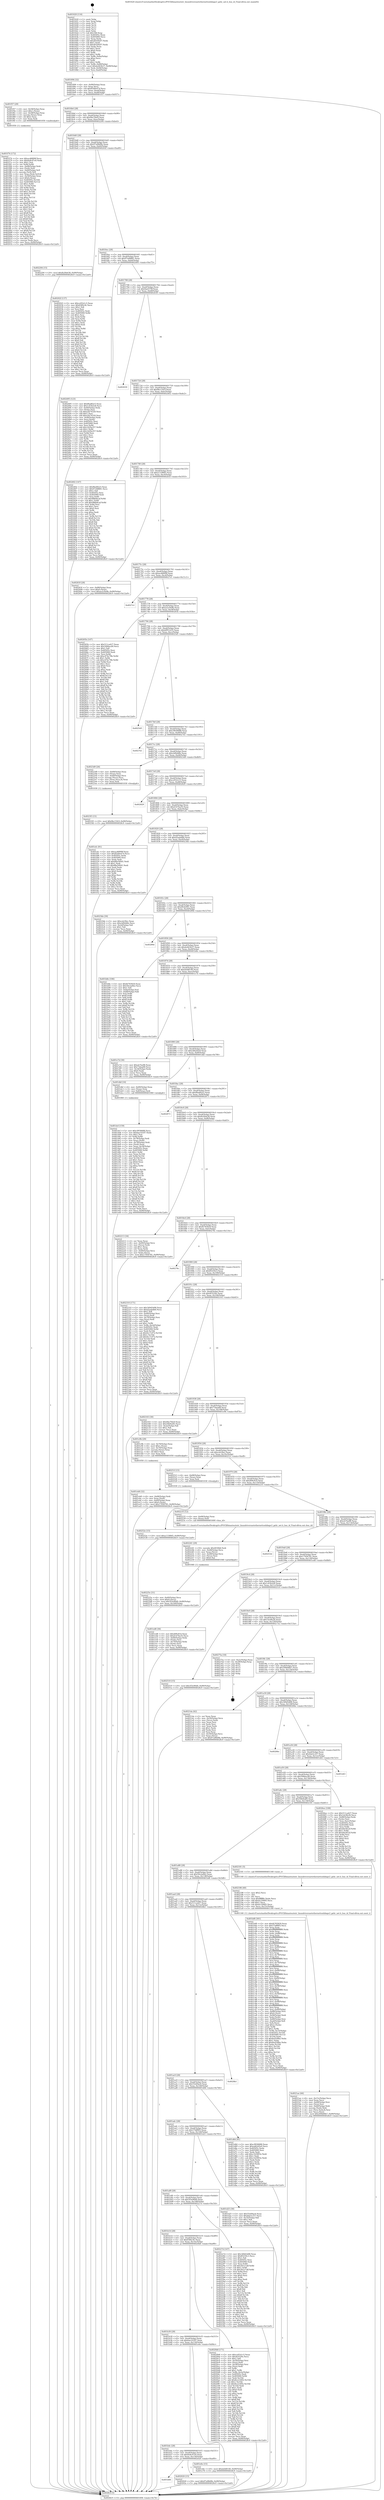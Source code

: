 digraph "0x401620" {
  label = "0x401620 (/mnt/c/Users/mathe/Desktop/tcc/POCII/binaries/extr_linuxdriversnetethernettoshibaps3_gelic_net.h_bus_id_Final-ollvm.out::main(0))"
  labelloc = "t"
  node[shape=record]

  Entry [label="",width=0.3,height=0.3,shape=circle,fillcolor=black,style=filled]
  "0x401694" [label="{
     0x401694 [32]\l
     | [instrs]\l
     &nbsp;&nbsp;0x401694 \<+6\>: mov -0x90(%rbp),%eax\l
     &nbsp;&nbsp;0x40169a \<+2\>: mov %eax,%ecx\l
     &nbsp;&nbsp;0x40169c \<+6\>: sub $0x85d9e47d,%ecx\l
     &nbsp;&nbsp;0x4016a2 \<+6\>: mov %eax,-0xa4(%rbp)\l
     &nbsp;&nbsp;0x4016a8 \<+6\>: mov %ecx,-0xa8(%rbp)\l
     &nbsp;&nbsp;0x4016ae \<+6\>: je 0000000000401f57 \<main+0x937\>\l
  }"]
  "0x401f57" [label="{
     0x401f57 [29]\l
     | [instrs]\l
     &nbsp;&nbsp;0x401f57 \<+4\>: mov -0x58(%rbp),%rax\l
     &nbsp;&nbsp;0x401f5b \<+6\>: movl $0x1,(%rax)\l
     &nbsp;&nbsp;0x401f61 \<+4\>: mov -0x58(%rbp),%rax\l
     &nbsp;&nbsp;0x401f65 \<+3\>: movslq (%rax),%rax\l
     &nbsp;&nbsp;0x401f68 \<+4\>: shl $0x2,%rax\l
     &nbsp;&nbsp;0x401f6c \<+3\>: mov %rax,%rdi\l
     &nbsp;&nbsp;0x401f6f \<+5\>: call 0000000000401050 \<malloc@plt\>\l
     | [calls]\l
     &nbsp;&nbsp;0x401050 \{1\} (unknown)\l
  }"]
  "0x4016b4" [label="{
     0x4016b4 [28]\l
     | [instrs]\l
     &nbsp;&nbsp;0x4016b4 \<+5\>: jmp 00000000004016b9 \<main+0x99\>\l
     &nbsp;&nbsp;0x4016b9 \<+6\>: mov -0xa4(%rbp),%eax\l
     &nbsp;&nbsp;0x4016bf \<+5\>: sub $0x94a7fde9,%eax\l
     &nbsp;&nbsp;0x4016c4 \<+6\>: mov %eax,-0xac(%rbp)\l
     &nbsp;&nbsp;0x4016ca \<+6\>: je 0000000000402204 \<main+0xbe4\>\l
  }"]
  Exit [label="",width=0.3,height=0.3,shape=circle,fillcolor=black,style=filled,peripheries=2]
  "0x402204" [label="{
     0x402204 [15]\l
     | [instrs]\l
     &nbsp;&nbsp;0x402204 \<+10\>: movl $0xfb20b438,-0x90(%rbp)\l
     &nbsp;&nbsp;0x40220e \<+5\>: jmp 00000000004028c9 \<main+0x12a9\>\l
  }"]
  "0x4016d0" [label="{
     0x4016d0 [28]\l
     | [instrs]\l
     &nbsp;&nbsp;0x4016d0 \<+5\>: jmp 00000000004016d5 \<main+0xb5\>\l
     &nbsp;&nbsp;0x4016d5 \<+6\>: mov -0xa4(%rbp),%eax\l
     &nbsp;&nbsp;0x4016db \<+5\>: sub $0x97a98d9b,%eax\l
     &nbsp;&nbsp;0x4016e0 \<+6\>: mov %eax,-0xb0(%rbp)\l
     &nbsp;&nbsp;0x4016e6 \<+6\>: je 000000000040202f \<main+0xa0f\>\l
  }"]
  "0x40252e" [label="{
     0x40252e [15]\l
     | [instrs]\l
     &nbsp;&nbsp;0x40252e \<+10\>: movl $0xa133f665,-0x90(%rbp)\l
     &nbsp;&nbsp;0x402538 \<+5\>: jmp 00000000004028c9 \<main+0x12a9\>\l
  }"]
  "0x40202f" [label="{
     0x40202f [137]\l
     | [instrs]\l
     &nbsp;&nbsp;0x40202f \<+5\>: mov $0xce91b1c5,%eax\l
     &nbsp;&nbsp;0x402034 \<+5\>: mov $0x65ff2c9c,%ecx\l
     &nbsp;&nbsp;0x402039 \<+2\>: mov $0x1,%dl\l
     &nbsp;&nbsp;0x40203b \<+2\>: xor %esi,%esi\l
     &nbsp;&nbsp;0x40203d \<+7\>: mov 0x40505c,%edi\l
     &nbsp;&nbsp;0x402044 \<+8\>: mov 0x405060,%r8d\l
     &nbsp;&nbsp;0x40204c \<+3\>: sub $0x1,%esi\l
     &nbsp;&nbsp;0x40204f \<+3\>: mov %edi,%r9d\l
     &nbsp;&nbsp;0x402052 \<+3\>: add %esi,%r9d\l
     &nbsp;&nbsp;0x402055 \<+4\>: imul %r9d,%edi\l
     &nbsp;&nbsp;0x402059 \<+3\>: and $0x1,%edi\l
     &nbsp;&nbsp;0x40205c \<+3\>: cmp $0x0,%edi\l
     &nbsp;&nbsp;0x40205f \<+4\>: sete %r10b\l
     &nbsp;&nbsp;0x402063 \<+4\>: cmp $0xa,%r8d\l
     &nbsp;&nbsp;0x402067 \<+4\>: setl %r11b\l
     &nbsp;&nbsp;0x40206b \<+3\>: mov %r10b,%bl\l
     &nbsp;&nbsp;0x40206e \<+3\>: xor $0xff,%bl\l
     &nbsp;&nbsp;0x402071 \<+3\>: mov %r11b,%r14b\l
     &nbsp;&nbsp;0x402074 \<+4\>: xor $0xff,%r14b\l
     &nbsp;&nbsp;0x402078 \<+3\>: xor $0x0,%dl\l
     &nbsp;&nbsp;0x40207b \<+3\>: mov %bl,%r15b\l
     &nbsp;&nbsp;0x40207e \<+4\>: and $0x0,%r15b\l
     &nbsp;&nbsp;0x402082 \<+3\>: and %dl,%r10b\l
     &nbsp;&nbsp;0x402085 \<+3\>: mov %r14b,%r12b\l
     &nbsp;&nbsp;0x402088 \<+4\>: and $0x0,%r12b\l
     &nbsp;&nbsp;0x40208c \<+3\>: and %dl,%r11b\l
     &nbsp;&nbsp;0x40208f \<+3\>: or %r10b,%r15b\l
     &nbsp;&nbsp;0x402092 \<+3\>: or %r11b,%r12b\l
     &nbsp;&nbsp;0x402095 \<+3\>: xor %r12b,%r15b\l
     &nbsp;&nbsp;0x402098 \<+3\>: or %r14b,%bl\l
     &nbsp;&nbsp;0x40209b \<+3\>: xor $0xff,%bl\l
     &nbsp;&nbsp;0x40209e \<+3\>: or $0x0,%dl\l
     &nbsp;&nbsp;0x4020a1 \<+2\>: and %dl,%bl\l
     &nbsp;&nbsp;0x4020a3 \<+3\>: or %bl,%r15b\l
     &nbsp;&nbsp;0x4020a6 \<+4\>: test $0x1,%r15b\l
     &nbsp;&nbsp;0x4020aa \<+3\>: cmovne %ecx,%eax\l
     &nbsp;&nbsp;0x4020ad \<+6\>: mov %eax,-0x90(%rbp)\l
     &nbsp;&nbsp;0x4020b3 \<+5\>: jmp 00000000004028c9 \<main+0x12a9\>\l
  }"]
  "0x4016ec" [label="{
     0x4016ec [28]\l
     | [instrs]\l
     &nbsp;&nbsp;0x4016ec \<+5\>: jmp 00000000004016f1 \<main+0xd1\>\l
     &nbsp;&nbsp;0x4016f1 \<+6\>: mov -0xa4(%rbp),%eax\l
     &nbsp;&nbsp;0x4016f7 \<+5\>: sub $0x97e68881,%eax\l
     &nbsp;&nbsp;0x4016fc \<+6\>: mov %eax,-0xb4(%rbp)\l
     &nbsp;&nbsp;0x401702 \<+6\>: je 0000000000402495 \<main+0xe75\>\l
  }"]
  "0x4023f3" [label="{
     0x4023f3 [15]\l
     | [instrs]\l
     &nbsp;&nbsp;0x4023f3 \<+10\>: movl $0x9bc1541f,-0x90(%rbp)\l
     &nbsp;&nbsp;0x4023fd \<+5\>: jmp 00000000004028c9 \<main+0x12a9\>\l
  }"]
  "0x402495" [label="{
     0x402495 [123]\l
     | [instrs]\l
     &nbsp;&nbsp;0x402495 \<+5\>: mov $0xf8ad82e5,%eax\l
     &nbsp;&nbsp;0x40249a \<+5\>: mov $0x1c63b2e8,%ecx\l
     &nbsp;&nbsp;0x40249f \<+4\>: mov -0x40(%rbp),%rdx\l
     &nbsp;&nbsp;0x4024a3 \<+2\>: mov (%rdx),%esi\l
     &nbsp;&nbsp;0x4024a5 \<+6\>: sub $0xa5b74320,%esi\l
     &nbsp;&nbsp;0x4024ab \<+3\>: add $0x1,%esi\l
     &nbsp;&nbsp;0x4024ae \<+6\>: add $0xa5b74320,%esi\l
     &nbsp;&nbsp;0x4024b4 \<+4\>: mov -0x40(%rbp),%rdx\l
     &nbsp;&nbsp;0x4024b8 \<+2\>: mov %esi,(%rdx)\l
     &nbsp;&nbsp;0x4024ba \<+7\>: mov 0x40505c,%esi\l
     &nbsp;&nbsp;0x4024c1 \<+7\>: mov 0x405060,%edi\l
     &nbsp;&nbsp;0x4024c8 \<+3\>: mov %esi,%r8d\l
     &nbsp;&nbsp;0x4024cb \<+7\>: add $0x1d29a357,%r8d\l
     &nbsp;&nbsp;0x4024d2 \<+4\>: sub $0x1,%r8d\l
     &nbsp;&nbsp;0x4024d6 \<+7\>: sub $0x1d29a357,%r8d\l
     &nbsp;&nbsp;0x4024dd \<+4\>: imul %r8d,%esi\l
     &nbsp;&nbsp;0x4024e1 \<+3\>: and $0x1,%esi\l
     &nbsp;&nbsp;0x4024e4 \<+3\>: cmp $0x0,%esi\l
     &nbsp;&nbsp;0x4024e7 \<+4\>: sete %r9b\l
     &nbsp;&nbsp;0x4024eb \<+3\>: cmp $0xa,%edi\l
     &nbsp;&nbsp;0x4024ee \<+4\>: setl %r10b\l
     &nbsp;&nbsp;0x4024f2 \<+3\>: mov %r9b,%r11b\l
     &nbsp;&nbsp;0x4024f5 \<+3\>: and %r10b,%r11b\l
     &nbsp;&nbsp;0x4024f8 \<+3\>: xor %r10b,%r9b\l
     &nbsp;&nbsp;0x4024fb \<+3\>: or %r9b,%r11b\l
     &nbsp;&nbsp;0x4024fe \<+4\>: test $0x1,%r11b\l
     &nbsp;&nbsp;0x402502 \<+3\>: cmovne %ecx,%eax\l
     &nbsp;&nbsp;0x402505 \<+6\>: mov %eax,-0x90(%rbp)\l
     &nbsp;&nbsp;0x40250b \<+5\>: jmp 00000000004028c9 \<main+0x12a9\>\l
  }"]
  "0x401708" [label="{
     0x401708 [28]\l
     | [instrs]\l
     &nbsp;&nbsp;0x401708 \<+5\>: jmp 000000000040170d \<main+0xed\>\l
     &nbsp;&nbsp;0x40170d \<+6\>: mov -0xa4(%rbp),%eax\l
     &nbsp;&nbsp;0x401713 \<+5\>: sub $0x9aef370f,%eax\l
     &nbsp;&nbsp;0x401718 \<+6\>: mov %eax,-0xb8(%rbp)\l
     &nbsp;&nbsp;0x40171e \<+6\>: je 0000000000402630 \<main+0x1010\>\l
  }"]
  "0x40225e" [label="{
     0x40225e [31]\l
     | [instrs]\l
     &nbsp;&nbsp;0x40225e \<+4\>: mov -0x40(%rbp),%rcx\l
     &nbsp;&nbsp;0x402262 \<+6\>: movl $0x0,(%rcx)\l
     &nbsp;&nbsp;0x402268 \<+10\>: movl $0x5f3e90d0,-0x90(%rbp)\l
     &nbsp;&nbsp;0x402272 \<+6\>: mov %eax,-0x160(%rbp)\l
     &nbsp;&nbsp;0x402278 \<+5\>: jmp 00000000004028c9 \<main+0x12a9\>\l
  }"]
  "0x402630" [label="{
     0x402630\l
  }", style=dashed]
  "0x401724" [label="{
     0x401724 [28]\l
     | [instrs]\l
     &nbsp;&nbsp;0x401724 \<+5\>: jmp 0000000000401729 \<main+0x109\>\l
     &nbsp;&nbsp;0x401729 \<+6\>: mov -0xa4(%rbp),%eax\l
     &nbsp;&nbsp;0x40172f \<+5\>: sub $0x9bc1541f,%eax\l
     &nbsp;&nbsp;0x401734 \<+6\>: mov %eax,-0xbc(%rbp)\l
     &nbsp;&nbsp;0x40173a \<+6\>: je 0000000000402402 \<main+0xde2\>\l
  }"]
  "0x402241" [label="{
     0x402241 [29]\l
     | [instrs]\l
     &nbsp;&nbsp;0x402241 \<+10\>: movabs $0x4030b6,%rdi\l
     &nbsp;&nbsp;0x40224b \<+4\>: mov -0x48(%rbp),%rcx\l
     &nbsp;&nbsp;0x40224f \<+2\>: mov %eax,(%rcx)\l
     &nbsp;&nbsp;0x402251 \<+4\>: mov -0x48(%rbp),%rcx\l
     &nbsp;&nbsp;0x402255 \<+2\>: mov (%rcx),%esi\l
     &nbsp;&nbsp;0x402257 \<+2\>: mov $0x0,%al\l
     &nbsp;&nbsp;0x402259 \<+5\>: call 0000000000401040 \<printf@plt\>\l
     | [calls]\l
     &nbsp;&nbsp;0x401040 \{1\} (unknown)\l
  }"]
  "0x402402" [label="{
     0x402402 [147]\l
     | [instrs]\l
     &nbsp;&nbsp;0x402402 \<+5\>: mov $0xf8ad82e5,%eax\l
     &nbsp;&nbsp;0x402407 \<+5\>: mov $0x97e68881,%ecx\l
     &nbsp;&nbsp;0x40240c \<+2\>: mov $0x1,%dl\l
     &nbsp;&nbsp;0x40240e \<+7\>: mov 0x40505c,%esi\l
     &nbsp;&nbsp;0x402415 \<+7\>: mov 0x405060,%edi\l
     &nbsp;&nbsp;0x40241c \<+3\>: mov %esi,%r8d\l
     &nbsp;&nbsp;0x40241f \<+7\>: sub $0x988d4caf,%r8d\l
     &nbsp;&nbsp;0x402426 \<+4\>: sub $0x1,%r8d\l
     &nbsp;&nbsp;0x40242a \<+7\>: add $0x988d4caf,%r8d\l
     &nbsp;&nbsp;0x402431 \<+4\>: imul %r8d,%esi\l
     &nbsp;&nbsp;0x402435 \<+3\>: and $0x1,%esi\l
     &nbsp;&nbsp;0x402438 \<+3\>: cmp $0x0,%esi\l
     &nbsp;&nbsp;0x40243b \<+4\>: sete %r9b\l
     &nbsp;&nbsp;0x40243f \<+3\>: cmp $0xa,%edi\l
     &nbsp;&nbsp;0x402442 \<+4\>: setl %r10b\l
     &nbsp;&nbsp;0x402446 \<+3\>: mov %r9b,%r11b\l
     &nbsp;&nbsp;0x402449 \<+4\>: xor $0xff,%r11b\l
     &nbsp;&nbsp;0x40244d \<+3\>: mov %r10b,%bl\l
     &nbsp;&nbsp;0x402450 \<+3\>: xor $0xff,%bl\l
     &nbsp;&nbsp;0x402453 \<+3\>: xor $0x0,%dl\l
     &nbsp;&nbsp;0x402456 \<+3\>: mov %r11b,%r14b\l
     &nbsp;&nbsp;0x402459 \<+4\>: and $0x0,%r14b\l
     &nbsp;&nbsp;0x40245d \<+3\>: and %dl,%r9b\l
     &nbsp;&nbsp;0x402460 \<+3\>: mov %bl,%r15b\l
     &nbsp;&nbsp;0x402463 \<+4\>: and $0x0,%r15b\l
     &nbsp;&nbsp;0x402467 \<+3\>: and %dl,%r10b\l
     &nbsp;&nbsp;0x40246a \<+3\>: or %r9b,%r14b\l
     &nbsp;&nbsp;0x40246d \<+3\>: or %r10b,%r15b\l
     &nbsp;&nbsp;0x402470 \<+3\>: xor %r15b,%r14b\l
     &nbsp;&nbsp;0x402473 \<+3\>: or %bl,%r11b\l
     &nbsp;&nbsp;0x402476 \<+4\>: xor $0xff,%r11b\l
     &nbsp;&nbsp;0x40247a \<+3\>: or $0x0,%dl\l
     &nbsp;&nbsp;0x40247d \<+3\>: and %dl,%r11b\l
     &nbsp;&nbsp;0x402480 \<+3\>: or %r11b,%r14b\l
     &nbsp;&nbsp;0x402483 \<+4\>: test $0x1,%r14b\l
     &nbsp;&nbsp;0x402487 \<+3\>: cmovne %ecx,%eax\l
     &nbsp;&nbsp;0x40248a \<+6\>: mov %eax,-0x90(%rbp)\l
     &nbsp;&nbsp;0x402490 \<+5\>: jmp 00000000004028c9 \<main+0x12a9\>\l
  }"]
  "0x401740" [label="{
     0x401740 [28]\l
     | [instrs]\l
     &nbsp;&nbsp;0x401740 \<+5\>: jmp 0000000000401745 \<main+0x125\>\l
     &nbsp;&nbsp;0x401745 \<+6\>: mov -0xa4(%rbp),%eax\l
     &nbsp;&nbsp;0x40174b \<+5\>: sub $0xa133f665,%eax\l
     &nbsp;&nbsp;0x401750 \<+6\>: mov %eax,-0xc0(%rbp)\l
     &nbsp;&nbsp;0x401756 \<+6\>: je 000000000040263f \<main+0x101f\>\l
  }"]
  "0x4021ae" [label="{
     0x4021ae [44]\l
     | [instrs]\l
     &nbsp;&nbsp;0x4021ae \<+6\>: mov -0x15c(%rbp),%ecx\l
     &nbsp;&nbsp;0x4021b4 \<+3\>: imul %eax,%ecx\l
     &nbsp;&nbsp;0x4021b7 \<+4\>: mov -0x68(%rbp),%rsi\l
     &nbsp;&nbsp;0x4021bb \<+3\>: mov (%rsi),%rsi\l
     &nbsp;&nbsp;0x4021be \<+4\>: mov -0x60(%rbp),%rdi\l
     &nbsp;&nbsp;0x4021c2 \<+3\>: movslq (%rdi),%rdi\l
     &nbsp;&nbsp;0x4021c5 \<+4\>: mov (%rsi,%rdi,8),%rsi\l
     &nbsp;&nbsp;0x4021c9 \<+2\>: mov %ecx,(%rsi)\l
     &nbsp;&nbsp;0x4021cb \<+10\>: movl $0x200b66b7,-0x90(%rbp)\l
     &nbsp;&nbsp;0x4021d5 \<+5\>: jmp 00000000004028c9 \<main+0x12a9\>\l
  }"]
  "0x40263f" [label="{
     0x40263f [28]\l
     | [instrs]\l
     &nbsp;&nbsp;0x40263f \<+7\>: mov -0x88(%rbp),%rax\l
     &nbsp;&nbsp;0x402646 \<+6\>: movl $0x0,(%rax)\l
     &nbsp;&nbsp;0x40264c \<+10\>: movl $0xae2c9a9b,-0x90(%rbp)\l
     &nbsp;&nbsp;0x402656 \<+5\>: jmp 00000000004028c9 \<main+0x12a9\>\l
  }"]
  "0x40175c" [label="{
     0x40175c [28]\l
     | [instrs]\l
     &nbsp;&nbsp;0x40175c \<+5\>: jmp 0000000000401761 \<main+0x141\>\l
     &nbsp;&nbsp;0x401761 \<+6\>: mov -0xa4(%rbp),%eax\l
     &nbsp;&nbsp;0x401767 \<+5\>: sub $0xacd6899f,%eax\l
     &nbsp;&nbsp;0x40176c \<+6\>: mov %eax,-0xc4(%rbp)\l
     &nbsp;&nbsp;0x401772 \<+6\>: je 00000000004027e1 \<main+0x11c1\>\l
  }"]
  "0x402186" [label="{
     0x402186 [40]\l
     | [instrs]\l
     &nbsp;&nbsp;0x402186 \<+5\>: mov $0x2,%ecx\l
     &nbsp;&nbsp;0x40218b \<+1\>: cltd\l
     &nbsp;&nbsp;0x40218c \<+2\>: idiv %ecx\l
     &nbsp;&nbsp;0x40218e \<+6\>: imul $0xfffffffe,%edx,%ecx\l
     &nbsp;&nbsp;0x402194 \<+6\>: add $0xfe3306f5,%ecx\l
     &nbsp;&nbsp;0x40219a \<+3\>: add $0x1,%ecx\l
     &nbsp;&nbsp;0x40219d \<+6\>: sub $0xfe3306f5,%ecx\l
     &nbsp;&nbsp;0x4021a3 \<+6\>: mov %ecx,-0x15c(%rbp)\l
     &nbsp;&nbsp;0x4021a9 \<+5\>: call 0000000000401160 \<next_i\>\l
     | [calls]\l
     &nbsp;&nbsp;0x401160 \{1\} (/mnt/c/Users/mathe/Desktop/tcc/POCII/binaries/extr_linuxdriversnetethernettoshibaps3_gelic_net.h_bus_id_Final-ollvm.out::next_i)\l
  }"]
  "0x4027e1" [label="{
     0x4027e1\l
  }", style=dashed]
  "0x401778" [label="{
     0x401778 [28]\l
     | [instrs]\l
     &nbsp;&nbsp;0x401778 \<+5\>: jmp 000000000040177d \<main+0x15d\>\l
     &nbsp;&nbsp;0x40177d \<+6\>: mov -0xa4(%rbp),%eax\l
     &nbsp;&nbsp;0x401783 \<+5\>: sub $0xae2c9a9b,%eax\l
     &nbsp;&nbsp;0x401788 \<+6\>: mov %eax,-0xc8(%rbp)\l
     &nbsp;&nbsp;0x40178e \<+6\>: je 000000000040265b \<main+0x103b\>\l
  }"]
  "0x401b68" [label="{
     0x401b68\l
  }", style=dashed]
  "0x40265b" [label="{
     0x40265b [147]\l
     | [instrs]\l
     &nbsp;&nbsp;0x40265b \<+5\>: mov $0x511ca427,%eax\l
     &nbsp;&nbsp;0x402660 \<+5\>: mov $0x5084acd9,%ecx\l
     &nbsp;&nbsp;0x402665 \<+2\>: mov $0x1,%dl\l
     &nbsp;&nbsp;0x402667 \<+7\>: mov 0x40505c,%esi\l
     &nbsp;&nbsp;0x40266e \<+7\>: mov 0x405060,%edi\l
     &nbsp;&nbsp;0x402675 \<+3\>: mov %esi,%r8d\l
     &nbsp;&nbsp;0x402678 \<+7\>: add $0xc47bc78b,%r8d\l
     &nbsp;&nbsp;0x40267f \<+4\>: sub $0x1,%r8d\l
     &nbsp;&nbsp;0x402683 \<+7\>: sub $0xc47bc78b,%r8d\l
     &nbsp;&nbsp;0x40268a \<+4\>: imul %r8d,%esi\l
     &nbsp;&nbsp;0x40268e \<+3\>: and $0x1,%esi\l
     &nbsp;&nbsp;0x402691 \<+3\>: cmp $0x0,%esi\l
     &nbsp;&nbsp;0x402694 \<+4\>: sete %r9b\l
     &nbsp;&nbsp;0x402698 \<+3\>: cmp $0xa,%edi\l
     &nbsp;&nbsp;0x40269b \<+4\>: setl %r10b\l
     &nbsp;&nbsp;0x40269f \<+3\>: mov %r9b,%r11b\l
     &nbsp;&nbsp;0x4026a2 \<+4\>: xor $0xff,%r11b\l
     &nbsp;&nbsp;0x4026a6 \<+3\>: mov %r10b,%bl\l
     &nbsp;&nbsp;0x4026a9 \<+3\>: xor $0xff,%bl\l
     &nbsp;&nbsp;0x4026ac \<+3\>: xor $0x1,%dl\l
     &nbsp;&nbsp;0x4026af \<+3\>: mov %r11b,%r14b\l
     &nbsp;&nbsp;0x4026b2 \<+4\>: and $0xff,%r14b\l
     &nbsp;&nbsp;0x4026b6 \<+3\>: and %dl,%r9b\l
     &nbsp;&nbsp;0x4026b9 \<+3\>: mov %bl,%r15b\l
     &nbsp;&nbsp;0x4026bc \<+4\>: and $0xff,%r15b\l
     &nbsp;&nbsp;0x4026c0 \<+3\>: and %dl,%r10b\l
     &nbsp;&nbsp;0x4026c3 \<+3\>: or %r9b,%r14b\l
     &nbsp;&nbsp;0x4026c6 \<+3\>: or %r10b,%r15b\l
     &nbsp;&nbsp;0x4026c9 \<+3\>: xor %r15b,%r14b\l
     &nbsp;&nbsp;0x4026cc \<+3\>: or %bl,%r11b\l
     &nbsp;&nbsp;0x4026cf \<+4\>: xor $0xff,%r11b\l
     &nbsp;&nbsp;0x4026d3 \<+3\>: or $0x1,%dl\l
     &nbsp;&nbsp;0x4026d6 \<+3\>: and %dl,%r11b\l
     &nbsp;&nbsp;0x4026d9 \<+3\>: or %r11b,%r14b\l
     &nbsp;&nbsp;0x4026dc \<+4\>: test $0x1,%r14b\l
     &nbsp;&nbsp;0x4026e0 \<+3\>: cmovne %ecx,%eax\l
     &nbsp;&nbsp;0x4026e3 \<+6\>: mov %eax,-0x90(%rbp)\l
     &nbsp;&nbsp;0x4026e9 \<+5\>: jmp 00000000004028c9 \<main+0x12a9\>\l
  }"]
  "0x401794" [label="{
     0x401794 [28]\l
     | [instrs]\l
     &nbsp;&nbsp;0x401794 \<+5\>: jmp 0000000000401799 \<main+0x179\>\l
     &nbsp;&nbsp;0x401799 \<+6\>: mov -0xa4(%rbp),%eax\l
     &nbsp;&nbsp;0x40179f \<+5\>: sub $0xbf951d35,%eax\l
     &nbsp;&nbsp;0x4017a4 \<+6\>: mov %eax,-0xcc(%rbp)\l
     &nbsp;&nbsp;0x4017aa \<+6\>: je 00000000004025d5 \<main+0xfb5\>\l
  }"]
  "0x402020" [label="{
     0x402020 [15]\l
     | [instrs]\l
     &nbsp;&nbsp;0x402020 \<+10\>: movl $0x97a98d9b,-0x90(%rbp)\l
     &nbsp;&nbsp;0x40202a \<+5\>: jmp 00000000004028c9 \<main+0x12a9\>\l
  }"]
  "0x4025d5" [label="{
     0x4025d5\l
  }", style=dashed]
  "0x4017b0" [label="{
     0x4017b0 [28]\l
     | [instrs]\l
     &nbsp;&nbsp;0x4017b0 \<+5\>: jmp 00000000004017b5 \<main+0x195\>\l
     &nbsp;&nbsp;0x4017b5 \<+6\>: mov -0xa4(%rbp),%eax\l
     &nbsp;&nbsp;0x4017bb \<+5\>: sub $0xc9936688,%eax\l
     &nbsp;&nbsp;0x4017c0 \<+6\>: mov %eax,-0xd0(%rbp)\l
     &nbsp;&nbsp;0x4017c6 \<+6\>: je 00000000004027b1 \<main+0x1191\>\l
  }"]
  "0x401f74" [label="{
     0x401f74 [172]\l
     | [instrs]\l
     &nbsp;&nbsp;0x401f74 \<+5\>: mov $0xacd6899f,%ecx\l
     &nbsp;&nbsp;0x401f79 \<+5\>: mov $0x6e8c97e0,%edx\l
     &nbsp;&nbsp;0x401f7e \<+3\>: mov $0x1,%sil\l
     &nbsp;&nbsp;0x401f81 \<+3\>: xor %r8d,%r8d\l
     &nbsp;&nbsp;0x401f84 \<+4\>: mov -0x68(%rbp),%rdi\l
     &nbsp;&nbsp;0x401f88 \<+3\>: mov (%rdi),%rdi\l
     &nbsp;&nbsp;0x401f8b \<+4\>: mov -0x60(%rbp),%r9\l
     &nbsp;&nbsp;0x401f8f \<+3\>: movslq (%r9),%r9\l
     &nbsp;&nbsp;0x401f92 \<+4\>: mov %rax,(%rdi,%r9,8)\l
     &nbsp;&nbsp;0x401f96 \<+4\>: mov -0x50(%rbp),%rax\l
     &nbsp;&nbsp;0x401f9a \<+6\>: movl $0x0,(%rax)\l
     &nbsp;&nbsp;0x401fa0 \<+8\>: mov 0x40505c,%r10d\l
     &nbsp;&nbsp;0x401fa8 \<+8\>: mov 0x405060,%r11d\l
     &nbsp;&nbsp;0x401fb0 \<+4\>: sub $0x1,%r8d\l
     &nbsp;&nbsp;0x401fb4 \<+3\>: mov %r10d,%ebx\l
     &nbsp;&nbsp;0x401fb7 \<+3\>: add %r8d,%ebx\l
     &nbsp;&nbsp;0x401fba \<+4\>: imul %ebx,%r10d\l
     &nbsp;&nbsp;0x401fbe \<+4\>: and $0x1,%r10d\l
     &nbsp;&nbsp;0x401fc2 \<+4\>: cmp $0x0,%r10d\l
     &nbsp;&nbsp;0x401fc6 \<+4\>: sete %r14b\l
     &nbsp;&nbsp;0x401fca \<+4\>: cmp $0xa,%r11d\l
     &nbsp;&nbsp;0x401fce \<+4\>: setl %r15b\l
     &nbsp;&nbsp;0x401fd2 \<+3\>: mov %r14b,%r12b\l
     &nbsp;&nbsp;0x401fd5 \<+4\>: xor $0xff,%r12b\l
     &nbsp;&nbsp;0x401fd9 \<+3\>: mov %r15b,%r13b\l
     &nbsp;&nbsp;0x401fdc \<+4\>: xor $0xff,%r13b\l
     &nbsp;&nbsp;0x401fe0 \<+4\>: xor $0x1,%sil\l
     &nbsp;&nbsp;0x401fe4 \<+3\>: mov %r12b,%al\l
     &nbsp;&nbsp;0x401fe7 \<+2\>: and $0xff,%al\l
     &nbsp;&nbsp;0x401fe9 \<+3\>: and %sil,%r14b\l
     &nbsp;&nbsp;0x401fec \<+3\>: mov %r13b,%dil\l
     &nbsp;&nbsp;0x401fef \<+4\>: and $0xff,%dil\l
     &nbsp;&nbsp;0x401ff3 \<+3\>: and %sil,%r15b\l
     &nbsp;&nbsp;0x401ff6 \<+3\>: or %r14b,%al\l
     &nbsp;&nbsp;0x401ff9 \<+3\>: or %r15b,%dil\l
     &nbsp;&nbsp;0x401ffc \<+3\>: xor %dil,%al\l
     &nbsp;&nbsp;0x401fff \<+3\>: or %r13b,%r12b\l
     &nbsp;&nbsp;0x402002 \<+4\>: xor $0xff,%r12b\l
     &nbsp;&nbsp;0x402006 \<+4\>: or $0x1,%sil\l
     &nbsp;&nbsp;0x40200a \<+3\>: and %sil,%r12b\l
     &nbsp;&nbsp;0x40200d \<+3\>: or %r12b,%al\l
     &nbsp;&nbsp;0x402010 \<+2\>: test $0x1,%al\l
     &nbsp;&nbsp;0x402012 \<+3\>: cmovne %edx,%ecx\l
     &nbsp;&nbsp;0x402015 \<+6\>: mov %ecx,-0x90(%rbp)\l
     &nbsp;&nbsp;0x40201b \<+5\>: jmp 00000000004028c9 \<main+0x12a9\>\l
  }"]
  "0x4027b1" [label="{
     0x4027b1\l
  }", style=dashed]
  "0x4017cc" [label="{
     0x4017cc [28]\l
     | [instrs]\l
     &nbsp;&nbsp;0x4017cc \<+5\>: jmp 00000000004017d1 \<main+0x1b1\>\l
     &nbsp;&nbsp;0x4017d1 \<+6\>: mov -0xa4(%rbp),%eax\l
     &nbsp;&nbsp;0x4017d7 \<+5\>: sub $0xcbf0d48e,%eax\l
     &nbsp;&nbsp;0x4017dc \<+6\>: mov %eax,-0xd4(%rbp)\l
     &nbsp;&nbsp;0x4017e2 \<+6\>: je 00000000004023d9 \<main+0xdb9\>\l
  }"]
  "0x401eb8" [label="{
     0x401eb8 [32]\l
     | [instrs]\l
     &nbsp;&nbsp;0x401eb8 \<+4\>: mov -0x68(%rbp),%rdi\l
     &nbsp;&nbsp;0x401ebc \<+3\>: mov %rax,(%rdi)\l
     &nbsp;&nbsp;0x401ebf \<+4\>: mov -0x60(%rbp),%rax\l
     &nbsp;&nbsp;0x401ec3 \<+6\>: movl $0x0,(%rax)\l
     &nbsp;&nbsp;0x401ec9 \<+10\>: movl $0x17956781,-0x90(%rbp)\l
     &nbsp;&nbsp;0x401ed3 \<+5\>: jmp 00000000004028c9 \<main+0x12a9\>\l
  }"]
  "0x4023d9" [label="{
     0x4023d9 [26]\l
     | [instrs]\l
     &nbsp;&nbsp;0x4023d9 \<+4\>: mov -0x68(%rbp),%rax\l
     &nbsp;&nbsp;0x4023dd \<+3\>: mov (%rax),%rax\l
     &nbsp;&nbsp;0x4023e0 \<+4\>: mov -0x40(%rbp),%rcx\l
     &nbsp;&nbsp;0x4023e4 \<+3\>: movslq (%rcx),%rcx\l
     &nbsp;&nbsp;0x4023e7 \<+4\>: mov (%rax,%rcx,8),%rax\l
     &nbsp;&nbsp;0x4023eb \<+3\>: mov %rax,%rdi\l
     &nbsp;&nbsp;0x4023ee \<+5\>: call 0000000000401030 \<free@plt\>\l
     | [calls]\l
     &nbsp;&nbsp;0x401030 \{1\} (unknown)\l
  }"]
  "0x4017e8" [label="{
     0x4017e8 [28]\l
     | [instrs]\l
     &nbsp;&nbsp;0x4017e8 \<+5\>: jmp 00000000004017ed \<main+0x1cd\>\l
     &nbsp;&nbsp;0x4017ed \<+6\>: mov -0xa4(%rbp),%eax\l
     &nbsp;&nbsp;0x4017f3 \<+5\>: sub $0xce91b1c5,%eax\l
     &nbsp;&nbsp;0x4017f8 \<+6\>: mov %eax,-0xd8(%rbp)\l
     &nbsp;&nbsp;0x4017fe \<+6\>: je 0000000000402829 \<main+0x1209\>\l
  }"]
  "0x401b4c" [label="{
     0x401b4c [28]\l
     | [instrs]\l
     &nbsp;&nbsp;0x401b4c \<+5\>: jmp 0000000000401b51 \<main+0x531\>\l
     &nbsp;&nbsp;0x401b51 \<+6\>: mov -0xa4(%rbp),%eax\l
     &nbsp;&nbsp;0x401b57 \<+5\>: sub $0x6e8c97e0,%eax\l
     &nbsp;&nbsp;0x401b5c \<+6\>: mov %eax,-0x154(%rbp)\l
     &nbsp;&nbsp;0x401b62 \<+6\>: je 0000000000402020 \<main+0xa00\>\l
  }"]
  "0x402829" [label="{
     0x402829\l
  }", style=dashed]
  "0x401804" [label="{
     0x401804 [28]\l
     | [instrs]\l
     &nbsp;&nbsp;0x401804 \<+5\>: jmp 0000000000401809 \<main+0x1e9\>\l
     &nbsp;&nbsp;0x401809 \<+6\>: mov -0xa4(%rbp),%eax\l
     &nbsp;&nbsp;0x40180f \<+5\>: sub $0xd147ba35,%eax\l
     &nbsp;&nbsp;0x401814 \<+6\>: mov %eax,-0xdc(%rbp)\l
     &nbsp;&nbsp;0x40181a \<+6\>: je 0000000000401efc \<main+0x8dc\>\l
  }"]
  "0x401e6e" [label="{
     0x401e6e [15]\l
     | [instrs]\l
     &nbsp;&nbsp;0x401e6e \<+10\>: movl $0xdefd8140,-0x90(%rbp)\l
     &nbsp;&nbsp;0x401e78 \<+5\>: jmp 00000000004028c9 \<main+0x12a9\>\l
  }"]
  "0x401efc" [label="{
     0x401efc [91]\l
     | [instrs]\l
     &nbsp;&nbsp;0x401efc \<+5\>: mov $0xacd6899f,%eax\l
     &nbsp;&nbsp;0x401f01 \<+5\>: mov $0x85d9e47d,%ecx\l
     &nbsp;&nbsp;0x401f06 \<+7\>: mov 0x40505c,%edx\l
     &nbsp;&nbsp;0x401f0d \<+7\>: mov 0x405060,%esi\l
     &nbsp;&nbsp;0x401f14 \<+2\>: mov %edx,%edi\l
     &nbsp;&nbsp;0x401f16 \<+6\>: add $0x88a540d1,%edi\l
     &nbsp;&nbsp;0x401f1c \<+3\>: sub $0x1,%edi\l
     &nbsp;&nbsp;0x401f1f \<+6\>: sub $0x88a540d1,%edi\l
     &nbsp;&nbsp;0x401f25 \<+3\>: imul %edi,%edx\l
     &nbsp;&nbsp;0x401f28 \<+3\>: and $0x1,%edx\l
     &nbsp;&nbsp;0x401f2b \<+3\>: cmp $0x0,%edx\l
     &nbsp;&nbsp;0x401f2e \<+4\>: sete %r8b\l
     &nbsp;&nbsp;0x401f32 \<+3\>: cmp $0xa,%esi\l
     &nbsp;&nbsp;0x401f35 \<+4\>: setl %r9b\l
     &nbsp;&nbsp;0x401f39 \<+3\>: mov %r8b,%r10b\l
     &nbsp;&nbsp;0x401f3c \<+3\>: and %r9b,%r10b\l
     &nbsp;&nbsp;0x401f3f \<+3\>: xor %r9b,%r8b\l
     &nbsp;&nbsp;0x401f42 \<+3\>: or %r8b,%r10b\l
     &nbsp;&nbsp;0x401f45 \<+4\>: test $0x1,%r10b\l
     &nbsp;&nbsp;0x401f49 \<+3\>: cmovne %ecx,%eax\l
     &nbsp;&nbsp;0x401f4c \<+6\>: mov %eax,-0x90(%rbp)\l
     &nbsp;&nbsp;0x401f52 \<+5\>: jmp 00000000004028c9 \<main+0x12a9\>\l
  }"]
  "0x401820" [label="{
     0x401820 [28]\l
     | [instrs]\l
     &nbsp;&nbsp;0x401820 \<+5\>: jmp 0000000000401825 \<main+0x205\>\l
     &nbsp;&nbsp;0x401825 \<+6\>: mov -0xa4(%rbp),%eax\l
     &nbsp;&nbsp;0x40182b \<+5\>: sub $0xd2aabdb6,%eax\l
     &nbsp;&nbsp;0x401830 \<+6\>: mov %eax,-0xe0(%rbp)\l
     &nbsp;&nbsp;0x401836 \<+6\>: je 00000000004023bb \<main+0xd9b\>\l
  }"]
  "0x401b30" [label="{
     0x401b30 [28]\l
     | [instrs]\l
     &nbsp;&nbsp;0x401b30 \<+5\>: jmp 0000000000401b35 \<main+0x515\>\l
     &nbsp;&nbsp;0x401b35 \<+6\>: mov -0xa4(%rbp),%eax\l
     &nbsp;&nbsp;0x401b3b \<+5\>: sub $0x6ae10187,%eax\l
     &nbsp;&nbsp;0x401b40 \<+6\>: mov %eax,-0x150(%rbp)\l
     &nbsp;&nbsp;0x401b46 \<+6\>: je 0000000000401e6e \<main+0x84e\>\l
  }"]
  "0x4023bb" [label="{
     0x4023bb [30]\l
     | [instrs]\l
     &nbsp;&nbsp;0x4023bb \<+5\>: mov $0xceb39ec,%eax\l
     &nbsp;&nbsp;0x4023c0 \<+5\>: mov $0xcbf0d48e,%ecx\l
     &nbsp;&nbsp;0x4023c5 \<+3\>: mov -0x2d(%rbp),%dl\l
     &nbsp;&nbsp;0x4023c8 \<+3\>: test $0x1,%dl\l
     &nbsp;&nbsp;0x4023cb \<+3\>: cmovne %ecx,%eax\l
     &nbsp;&nbsp;0x4023ce \<+6\>: mov %eax,-0x90(%rbp)\l
     &nbsp;&nbsp;0x4023d4 \<+5\>: jmp 00000000004028c9 \<main+0x12a9\>\l
  }"]
  "0x40183c" [label="{
     0x40183c [28]\l
     | [instrs]\l
     &nbsp;&nbsp;0x40183c \<+5\>: jmp 0000000000401841 \<main+0x221\>\l
     &nbsp;&nbsp;0x401841 \<+6\>: mov -0xa4(%rbp),%eax\l
     &nbsp;&nbsp;0x401847 \<+5\>: sub $0xd9cfe061,%eax\l
     &nbsp;&nbsp;0x40184c \<+6\>: mov %eax,-0xe4(%rbp)\l
     &nbsp;&nbsp;0x401852 \<+6\>: je 000000000040289d \<main+0x127d\>\l
  }"]
  "0x4020b8" [label="{
     0x4020b8 [171]\l
     | [instrs]\l
     &nbsp;&nbsp;0x4020b8 \<+5\>: mov $0xce91b1c5,%eax\l
     &nbsp;&nbsp;0x4020bd \<+5\>: mov $0x4f3529e,%ecx\l
     &nbsp;&nbsp;0x4020c2 \<+2\>: mov $0x1,%dl\l
     &nbsp;&nbsp;0x4020c4 \<+4\>: mov -0x50(%rbp),%rsi\l
     &nbsp;&nbsp;0x4020c8 \<+2\>: mov (%rsi),%edi\l
     &nbsp;&nbsp;0x4020ca \<+4\>: mov -0x58(%rbp),%rsi\l
     &nbsp;&nbsp;0x4020ce \<+2\>: cmp (%rsi),%edi\l
     &nbsp;&nbsp;0x4020d0 \<+4\>: setl %r8b\l
     &nbsp;&nbsp;0x4020d4 \<+4\>: and $0x1,%r8b\l
     &nbsp;&nbsp;0x4020d8 \<+4\>: mov %r8b,-0x2e(%rbp)\l
     &nbsp;&nbsp;0x4020dc \<+7\>: mov 0x40505c,%edi\l
     &nbsp;&nbsp;0x4020e3 \<+8\>: mov 0x405060,%r9d\l
     &nbsp;&nbsp;0x4020eb \<+3\>: mov %edi,%r10d\l
     &nbsp;&nbsp;0x4020ee \<+7\>: add $0x8ce23492,%r10d\l
     &nbsp;&nbsp;0x4020f5 \<+4\>: sub $0x1,%r10d\l
     &nbsp;&nbsp;0x4020f9 \<+7\>: sub $0x8ce23492,%r10d\l
     &nbsp;&nbsp;0x402100 \<+4\>: imul %r10d,%edi\l
     &nbsp;&nbsp;0x402104 \<+3\>: and $0x1,%edi\l
     &nbsp;&nbsp;0x402107 \<+3\>: cmp $0x0,%edi\l
     &nbsp;&nbsp;0x40210a \<+4\>: sete %r8b\l
     &nbsp;&nbsp;0x40210e \<+4\>: cmp $0xa,%r9d\l
     &nbsp;&nbsp;0x402112 \<+4\>: setl %r11b\l
     &nbsp;&nbsp;0x402116 \<+3\>: mov %r8b,%bl\l
     &nbsp;&nbsp;0x402119 \<+3\>: xor $0xff,%bl\l
     &nbsp;&nbsp;0x40211c \<+3\>: mov %r11b,%r14b\l
     &nbsp;&nbsp;0x40211f \<+4\>: xor $0xff,%r14b\l
     &nbsp;&nbsp;0x402123 \<+3\>: xor $0x0,%dl\l
     &nbsp;&nbsp;0x402126 \<+3\>: mov %bl,%r15b\l
     &nbsp;&nbsp;0x402129 \<+4\>: and $0x0,%r15b\l
     &nbsp;&nbsp;0x40212d \<+3\>: and %dl,%r8b\l
     &nbsp;&nbsp;0x402130 \<+3\>: mov %r14b,%r12b\l
     &nbsp;&nbsp;0x402133 \<+4\>: and $0x0,%r12b\l
     &nbsp;&nbsp;0x402137 \<+3\>: and %dl,%r11b\l
     &nbsp;&nbsp;0x40213a \<+3\>: or %r8b,%r15b\l
     &nbsp;&nbsp;0x40213d \<+3\>: or %r11b,%r12b\l
     &nbsp;&nbsp;0x402140 \<+3\>: xor %r12b,%r15b\l
     &nbsp;&nbsp;0x402143 \<+3\>: or %r14b,%bl\l
     &nbsp;&nbsp;0x402146 \<+3\>: xor $0xff,%bl\l
     &nbsp;&nbsp;0x402149 \<+3\>: or $0x0,%dl\l
     &nbsp;&nbsp;0x40214c \<+2\>: and %dl,%bl\l
     &nbsp;&nbsp;0x40214e \<+3\>: or %bl,%r15b\l
     &nbsp;&nbsp;0x402151 \<+4\>: test $0x1,%r15b\l
     &nbsp;&nbsp;0x402155 \<+3\>: cmovne %ecx,%eax\l
     &nbsp;&nbsp;0x402158 \<+6\>: mov %eax,-0x90(%rbp)\l
     &nbsp;&nbsp;0x40215e \<+5\>: jmp 00000000004028c9 \<main+0x12a9\>\l
  }"]
  "0x40289d" [label="{
     0x40289d\l
  }", style=dashed]
  "0x401858" [label="{
     0x401858 [28]\l
     | [instrs]\l
     &nbsp;&nbsp;0x401858 \<+5\>: jmp 000000000040185d \<main+0x23d\>\l
     &nbsp;&nbsp;0x40185d \<+6\>: mov -0xa4(%rbp),%eax\l
     &nbsp;&nbsp;0x401863 \<+5\>: sub $0xde443b37,%eax\l
     &nbsp;&nbsp;0x401868 \<+6\>: mov %eax,-0xe8(%rbp)\l
     &nbsp;&nbsp;0x40186e \<+6\>: je 0000000000401b8e \<main+0x56e\>\l
  }"]
  "0x401b14" [label="{
     0x401b14 [28]\l
     | [instrs]\l
     &nbsp;&nbsp;0x401b14 \<+5\>: jmp 0000000000401b19 \<main+0x4f9\>\l
     &nbsp;&nbsp;0x401b19 \<+6\>: mov -0xa4(%rbp),%eax\l
     &nbsp;&nbsp;0x401b1f \<+5\>: sub $0x65ff2c9c,%eax\l
     &nbsp;&nbsp;0x401b24 \<+6\>: mov %eax,-0x14c(%rbp)\l
     &nbsp;&nbsp;0x401b2a \<+6\>: je 00000000004020b8 \<main+0xa98\>\l
  }"]
  "0x401b8e" [label="{
     0x401b8e [106]\l
     | [instrs]\l
     &nbsp;&nbsp;0x401b8e \<+5\>: mov $0xfb765829,%eax\l
     &nbsp;&nbsp;0x401b93 \<+5\>: mov $0x50e2a0b2,%ecx\l
     &nbsp;&nbsp;0x401b98 \<+2\>: mov $0x1,%dl\l
     &nbsp;&nbsp;0x401b9a \<+7\>: mov -0x8a(%rbp),%sil\l
     &nbsp;&nbsp;0x401ba1 \<+7\>: mov -0x89(%rbp),%dil\l
     &nbsp;&nbsp;0x401ba8 \<+3\>: mov %sil,%r8b\l
     &nbsp;&nbsp;0x401bab \<+4\>: xor $0xff,%r8b\l
     &nbsp;&nbsp;0x401baf \<+3\>: mov %dil,%r9b\l
     &nbsp;&nbsp;0x401bb2 \<+4\>: xor $0xff,%r9b\l
     &nbsp;&nbsp;0x401bb6 \<+3\>: xor $0x1,%dl\l
     &nbsp;&nbsp;0x401bb9 \<+3\>: mov %r8b,%r10b\l
     &nbsp;&nbsp;0x401bbc \<+4\>: and $0xff,%r10b\l
     &nbsp;&nbsp;0x401bc0 \<+3\>: and %dl,%sil\l
     &nbsp;&nbsp;0x401bc3 \<+3\>: mov %r9b,%r11b\l
     &nbsp;&nbsp;0x401bc6 \<+4\>: and $0xff,%r11b\l
     &nbsp;&nbsp;0x401bca \<+3\>: and %dl,%dil\l
     &nbsp;&nbsp;0x401bcd \<+3\>: or %sil,%r10b\l
     &nbsp;&nbsp;0x401bd0 \<+3\>: or %dil,%r11b\l
     &nbsp;&nbsp;0x401bd3 \<+3\>: xor %r11b,%r10b\l
     &nbsp;&nbsp;0x401bd6 \<+3\>: or %r9b,%r8b\l
     &nbsp;&nbsp;0x401bd9 \<+4\>: xor $0xff,%r8b\l
     &nbsp;&nbsp;0x401bdd \<+3\>: or $0x1,%dl\l
     &nbsp;&nbsp;0x401be0 \<+3\>: and %dl,%r8b\l
     &nbsp;&nbsp;0x401be3 \<+3\>: or %r8b,%r10b\l
     &nbsp;&nbsp;0x401be6 \<+4\>: test $0x1,%r10b\l
     &nbsp;&nbsp;0x401bea \<+3\>: cmovne %ecx,%eax\l
     &nbsp;&nbsp;0x401bed \<+6\>: mov %eax,-0x90(%rbp)\l
     &nbsp;&nbsp;0x401bf3 \<+5\>: jmp 00000000004028c9 \<main+0x12a9\>\l
  }"]
  "0x401874" [label="{
     0x401874 [28]\l
     | [instrs]\l
     &nbsp;&nbsp;0x401874 \<+5\>: jmp 0000000000401879 \<main+0x259\>\l
     &nbsp;&nbsp;0x401879 \<+6\>: mov -0xa4(%rbp),%eax\l
     &nbsp;&nbsp;0x40187f \<+5\>: sub $0xdefd8140,%eax\l
     &nbsp;&nbsp;0x401884 \<+6\>: mov %eax,-0xec(%rbp)\l
     &nbsp;&nbsp;0x40188a \<+6\>: je 0000000000401e7d \<main+0x85d\>\l
  }"]
  "0x4028c9" [label="{
     0x4028c9 [5]\l
     | [instrs]\l
     &nbsp;&nbsp;0x4028c9 \<+5\>: jmp 0000000000401694 \<main+0x74\>\l
  }"]
  "0x401620" [label="{
     0x401620 [116]\l
     | [instrs]\l
     &nbsp;&nbsp;0x401620 \<+1\>: push %rbp\l
     &nbsp;&nbsp;0x401621 \<+3\>: mov %rsp,%rbp\l
     &nbsp;&nbsp;0x401624 \<+2\>: push %r15\l
     &nbsp;&nbsp;0x401626 \<+2\>: push %r14\l
     &nbsp;&nbsp;0x401628 \<+2\>: push %r13\l
     &nbsp;&nbsp;0x40162a \<+2\>: push %r12\l
     &nbsp;&nbsp;0x40162c \<+1\>: push %rbx\l
     &nbsp;&nbsp;0x40162d \<+7\>: sub $0x168,%rsp\l
     &nbsp;&nbsp;0x401634 \<+7\>: mov 0x40505c,%eax\l
     &nbsp;&nbsp;0x40163b \<+7\>: mov 0x405060,%ecx\l
     &nbsp;&nbsp;0x401642 \<+2\>: mov %eax,%edx\l
     &nbsp;&nbsp;0x401644 \<+6\>: add $0xdf1b9a07,%edx\l
     &nbsp;&nbsp;0x40164a \<+3\>: sub $0x1,%edx\l
     &nbsp;&nbsp;0x40164d \<+6\>: sub $0xdf1b9a07,%edx\l
     &nbsp;&nbsp;0x401653 \<+3\>: imul %edx,%eax\l
     &nbsp;&nbsp;0x401656 \<+3\>: and $0x1,%eax\l
     &nbsp;&nbsp;0x401659 \<+3\>: cmp $0x0,%eax\l
     &nbsp;&nbsp;0x40165c \<+4\>: sete %r8b\l
     &nbsp;&nbsp;0x401660 \<+4\>: and $0x1,%r8b\l
     &nbsp;&nbsp;0x401664 \<+7\>: mov %r8b,-0x8a(%rbp)\l
     &nbsp;&nbsp;0x40166b \<+3\>: cmp $0xa,%ecx\l
     &nbsp;&nbsp;0x40166e \<+4\>: setl %r8b\l
     &nbsp;&nbsp;0x401672 \<+4\>: and $0x1,%r8b\l
     &nbsp;&nbsp;0x401676 \<+7\>: mov %r8b,-0x89(%rbp)\l
     &nbsp;&nbsp;0x40167d \<+10\>: movl $0xde443b37,-0x90(%rbp)\l
     &nbsp;&nbsp;0x401687 \<+6\>: mov %edi,-0x94(%rbp)\l
     &nbsp;&nbsp;0x40168d \<+7\>: mov %rsi,-0xa0(%rbp)\l
  }"]
  "0x40227d" [label="{
     0x40227d [147]\l
     | [instrs]\l
     &nbsp;&nbsp;0x40227d \<+5\>: mov $0x349d5d08,%eax\l
     &nbsp;&nbsp;0x402282 \<+5\>: mov $0xff3250c3,%ecx\l
     &nbsp;&nbsp;0x402287 \<+2\>: mov $0x1,%dl\l
     &nbsp;&nbsp;0x402289 \<+7\>: mov 0x40505c,%esi\l
     &nbsp;&nbsp;0x402290 \<+7\>: mov 0x405060,%edi\l
     &nbsp;&nbsp;0x402297 \<+3\>: mov %esi,%r8d\l
     &nbsp;&nbsp;0x40229a \<+7\>: add $0x561a7aff,%r8d\l
     &nbsp;&nbsp;0x4022a1 \<+4\>: sub $0x1,%r8d\l
     &nbsp;&nbsp;0x4022a5 \<+7\>: sub $0x561a7aff,%r8d\l
     &nbsp;&nbsp;0x4022ac \<+4\>: imul %r8d,%esi\l
     &nbsp;&nbsp;0x4022b0 \<+3\>: and $0x1,%esi\l
     &nbsp;&nbsp;0x4022b3 \<+3\>: cmp $0x0,%esi\l
     &nbsp;&nbsp;0x4022b6 \<+4\>: sete %r9b\l
     &nbsp;&nbsp;0x4022ba \<+3\>: cmp $0xa,%edi\l
     &nbsp;&nbsp;0x4022bd \<+4\>: setl %r10b\l
     &nbsp;&nbsp;0x4022c1 \<+3\>: mov %r9b,%r11b\l
     &nbsp;&nbsp;0x4022c4 \<+4\>: xor $0xff,%r11b\l
     &nbsp;&nbsp;0x4022c8 \<+3\>: mov %r10b,%bl\l
     &nbsp;&nbsp;0x4022cb \<+3\>: xor $0xff,%bl\l
     &nbsp;&nbsp;0x4022ce \<+3\>: xor $0x1,%dl\l
     &nbsp;&nbsp;0x4022d1 \<+3\>: mov %r11b,%r14b\l
     &nbsp;&nbsp;0x4022d4 \<+4\>: and $0xff,%r14b\l
     &nbsp;&nbsp;0x4022d8 \<+3\>: and %dl,%r9b\l
     &nbsp;&nbsp;0x4022db \<+3\>: mov %bl,%r15b\l
     &nbsp;&nbsp;0x4022de \<+4\>: and $0xff,%r15b\l
     &nbsp;&nbsp;0x4022e2 \<+3\>: and %dl,%r10b\l
     &nbsp;&nbsp;0x4022e5 \<+3\>: or %r9b,%r14b\l
     &nbsp;&nbsp;0x4022e8 \<+3\>: or %r10b,%r15b\l
     &nbsp;&nbsp;0x4022eb \<+3\>: xor %r15b,%r14b\l
     &nbsp;&nbsp;0x4022ee \<+3\>: or %bl,%r11b\l
     &nbsp;&nbsp;0x4022f1 \<+4\>: xor $0xff,%r11b\l
     &nbsp;&nbsp;0x4022f5 \<+3\>: or $0x1,%dl\l
     &nbsp;&nbsp;0x4022f8 \<+3\>: and %dl,%r11b\l
     &nbsp;&nbsp;0x4022fb \<+3\>: or %r11b,%r14b\l
     &nbsp;&nbsp;0x4022fe \<+4\>: test $0x1,%r14b\l
     &nbsp;&nbsp;0x402302 \<+3\>: cmovne %ecx,%eax\l
     &nbsp;&nbsp;0x402305 \<+6\>: mov %eax,-0x90(%rbp)\l
     &nbsp;&nbsp;0x40230b \<+5\>: jmp 00000000004028c9 \<main+0x12a9\>\l
  }"]
  "0x401e7d" [label="{
     0x401e7d [30]\l
     | [instrs]\l
     &nbsp;&nbsp;0x401e7d \<+5\>: mov $0xeb7ba98,%eax\l
     &nbsp;&nbsp;0x401e82 \<+5\>: mov $0x73daa68,%ecx\l
     &nbsp;&nbsp;0x401e87 \<+3\>: mov -0x34(%rbp),%edx\l
     &nbsp;&nbsp;0x401e8a \<+3\>: cmp $0x0,%edx\l
     &nbsp;&nbsp;0x401e8d \<+3\>: cmove %ecx,%eax\l
     &nbsp;&nbsp;0x401e90 \<+6\>: mov %eax,-0x90(%rbp)\l
     &nbsp;&nbsp;0x401e96 \<+5\>: jmp 00000000004028c9 \<main+0x12a9\>\l
  }"]
  "0x401890" [label="{
     0x401890 [28]\l
     | [instrs]\l
     &nbsp;&nbsp;0x401890 \<+5\>: jmp 0000000000401895 \<main+0x275\>\l
     &nbsp;&nbsp;0x401895 \<+6\>: mov -0xa4(%rbp),%eax\l
     &nbsp;&nbsp;0x40189b \<+5\>: sub $0xed62d5e0,%eax\l
     &nbsp;&nbsp;0x4018a0 \<+6\>: mov %eax,-0xf0(%rbp)\l
     &nbsp;&nbsp;0x4018a6 \<+6\>: je 0000000000401dbf \<main+0x79f\>\l
  }"]
  "0x401dcf" [label="{
     0x401dcf [159]\l
     | [instrs]\l
     &nbsp;&nbsp;0x401dcf \<+5\>: mov $0xc9936688,%ecx\l
     &nbsp;&nbsp;0x401dd4 \<+5\>: mov $0x6ae10187,%edx\l
     &nbsp;&nbsp;0x401dd9 \<+3\>: mov $0x1,%sil\l
     &nbsp;&nbsp;0x401ddc \<+3\>: xor %r8d,%r8d\l
     &nbsp;&nbsp;0x401ddf \<+4\>: mov -0x78(%rbp),%rdi\l
     &nbsp;&nbsp;0x401de3 \<+2\>: mov %eax,(%rdi)\l
     &nbsp;&nbsp;0x401de5 \<+4\>: mov -0x78(%rbp),%rdi\l
     &nbsp;&nbsp;0x401de9 \<+2\>: mov (%rdi),%eax\l
     &nbsp;&nbsp;0x401deb \<+3\>: mov %eax,-0x34(%rbp)\l
     &nbsp;&nbsp;0x401dee \<+7\>: mov 0x40505c,%eax\l
     &nbsp;&nbsp;0x401df5 \<+8\>: mov 0x405060,%r9d\l
     &nbsp;&nbsp;0x401dfd \<+4\>: sub $0x1,%r8d\l
     &nbsp;&nbsp;0x401e01 \<+3\>: mov %eax,%r10d\l
     &nbsp;&nbsp;0x401e04 \<+3\>: add %r8d,%r10d\l
     &nbsp;&nbsp;0x401e07 \<+4\>: imul %r10d,%eax\l
     &nbsp;&nbsp;0x401e0b \<+3\>: and $0x1,%eax\l
     &nbsp;&nbsp;0x401e0e \<+3\>: cmp $0x0,%eax\l
     &nbsp;&nbsp;0x401e11 \<+4\>: sete %r11b\l
     &nbsp;&nbsp;0x401e15 \<+4\>: cmp $0xa,%r9d\l
     &nbsp;&nbsp;0x401e19 \<+3\>: setl %bl\l
     &nbsp;&nbsp;0x401e1c \<+3\>: mov %r11b,%r14b\l
     &nbsp;&nbsp;0x401e1f \<+4\>: xor $0xff,%r14b\l
     &nbsp;&nbsp;0x401e23 \<+3\>: mov %bl,%r15b\l
     &nbsp;&nbsp;0x401e26 \<+4\>: xor $0xff,%r15b\l
     &nbsp;&nbsp;0x401e2a \<+4\>: xor $0x1,%sil\l
     &nbsp;&nbsp;0x401e2e \<+3\>: mov %r14b,%r12b\l
     &nbsp;&nbsp;0x401e31 \<+4\>: and $0xff,%r12b\l
     &nbsp;&nbsp;0x401e35 \<+3\>: and %sil,%r11b\l
     &nbsp;&nbsp;0x401e38 \<+3\>: mov %r15b,%r13b\l
     &nbsp;&nbsp;0x401e3b \<+4\>: and $0xff,%r13b\l
     &nbsp;&nbsp;0x401e3f \<+3\>: and %sil,%bl\l
     &nbsp;&nbsp;0x401e42 \<+3\>: or %r11b,%r12b\l
     &nbsp;&nbsp;0x401e45 \<+3\>: or %bl,%r13b\l
     &nbsp;&nbsp;0x401e48 \<+3\>: xor %r13b,%r12b\l
     &nbsp;&nbsp;0x401e4b \<+3\>: or %r15b,%r14b\l
     &nbsp;&nbsp;0x401e4e \<+4\>: xor $0xff,%r14b\l
     &nbsp;&nbsp;0x401e52 \<+4\>: or $0x1,%sil\l
     &nbsp;&nbsp;0x401e56 \<+3\>: and %sil,%r14b\l
     &nbsp;&nbsp;0x401e59 \<+3\>: or %r14b,%r12b\l
     &nbsp;&nbsp;0x401e5c \<+4\>: test $0x1,%r12b\l
     &nbsp;&nbsp;0x401e60 \<+3\>: cmovne %edx,%ecx\l
     &nbsp;&nbsp;0x401e63 \<+6\>: mov %ecx,-0x90(%rbp)\l
     &nbsp;&nbsp;0x401e69 \<+5\>: jmp 00000000004028c9 \<main+0x12a9\>\l
  }"]
  "0x401dbf" [label="{
     0x401dbf [16]\l
     | [instrs]\l
     &nbsp;&nbsp;0x401dbf \<+4\>: mov -0x80(%rbp),%rax\l
     &nbsp;&nbsp;0x401dc3 \<+3\>: mov (%rax),%rax\l
     &nbsp;&nbsp;0x401dc6 \<+4\>: mov 0x8(%rax),%rdi\l
     &nbsp;&nbsp;0x401dca \<+5\>: call 0000000000401060 \<atoi@plt\>\l
     | [calls]\l
     &nbsp;&nbsp;0x401060 \{1\} (unknown)\l
  }"]
  "0x4018ac" [label="{
     0x4018ac [28]\l
     | [instrs]\l
     &nbsp;&nbsp;0x4018ac \<+5\>: jmp 00000000004018b1 \<main+0x291\>\l
     &nbsp;&nbsp;0x4018b1 \<+6\>: mov -0xa4(%rbp),%eax\l
     &nbsp;&nbsp;0x4018b7 \<+5\>: sub $0xf8ad82e5,%eax\l
     &nbsp;&nbsp;0x4018bc \<+6\>: mov %eax,-0xf4(%rbp)\l
     &nbsp;&nbsp;0x4018c2 \<+6\>: je 0000000000402873 \<main+0x1253\>\l
  }"]
  "0x401af8" [label="{
     0x401af8 [28]\l
     | [instrs]\l
     &nbsp;&nbsp;0x401af8 \<+5\>: jmp 0000000000401afd \<main+0x4dd\>\l
     &nbsp;&nbsp;0x401afd \<+6\>: mov -0xa4(%rbp),%eax\l
     &nbsp;&nbsp;0x401b03 \<+5\>: sub $0x5f3e90d0,%eax\l
     &nbsp;&nbsp;0x401b08 \<+6\>: mov %eax,-0x148(%rbp)\l
     &nbsp;&nbsp;0x401b0e \<+6\>: je 000000000040227d \<main+0xc5d\>\l
  }"]
  "0x402873" [label="{
     0x402873\l
  }", style=dashed]
  "0x4018c8" [label="{
     0x4018c8 [28]\l
     | [instrs]\l
     &nbsp;&nbsp;0x4018c8 \<+5\>: jmp 00000000004018cd \<main+0x2ad\>\l
     &nbsp;&nbsp;0x4018cd \<+6\>: mov -0xa4(%rbp),%eax\l
     &nbsp;&nbsp;0x4018d3 \<+5\>: sub $0xfb20b438,%eax\l
     &nbsp;&nbsp;0x4018d8 \<+6\>: mov %eax,-0xf8(%rbp)\l
     &nbsp;&nbsp;0x4018de \<+6\>: je 0000000000402213 \<main+0xbf3\>\l
  }"]
  "0x401d25" [label="{
     0x401d25 [30]\l
     | [instrs]\l
     &nbsp;&nbsp;0x401d25 \<+5\>: mov $0x55e69ac6,%eax\l
     &nbsp;&nbsp;0x401d2a \<+5\>: mov $0x4da5c257,%ecx\l
     &nbsp;&nbsp;0x401d2f \<+3\>: mov -0x35(%rbp),%dl\l
     &nbsp;&nbsp;0x401d32 \<+3\>: test $0x1,%dl\l
     &nbsp;&nbsp;0x401d35 \<+3\>: cmovne %ecx,%eax\l
     &nbsp;&nbsp;0x401d38 \<+6\>: mov %eax,-0x90(%rbp)\l
     &nbsp;&nbsp;0x401d3e \<+5\>: jmp 00000000004028c9 \<main+0x12a9\>\l
  }"]
  "0x402213" [label="{
     0x402213 [34]\l
     | [instrs]\l
     &nbsp;&nbsp;0x402213 \<+2\>: xor %eax,%eax\l
     &nbsp;&nbsp;0x402215 \<+4\>: mov -0x60(%rbp),%rcx\l
     &nbsp;&nbsp;0x402219 \<+2\>: mov (%rcx),%edx\l
     &nbsp;&nbsp;0x40221b \<+3\>: sub $0x1,%eax\l
     &nbsp;&nbsp;0x40221e \<+2\>: sub %eax,%edx\l
     &nbsp;&nbsp;0x402220 \<+4\>: mov -0x60(%rbp),%rcx\l
     &nbsp;&nbsp;0x402224 \<+2\>: mov %edx,(%rcx)\l
     &nbsp;&nbsp;0x402226 \<+10\>: movl $0x17956781,-0x90(%rbp)\l
     &nbsp;&nbsp;0x402230 \<+5\>: jmp 00000000004028c9 \<main+0x12a9\>\l
  }"]
  "0x4018e4" [label="{
     0x4018e4 [28]\l
     | [instrs]\l
     &nbsp;&nbsp;0x4018e4 \<+5\>: jmp 00000000004018e9 \<main+0x2c9\>\l
     &nbsp;&nbsp;0x4018e9 \<+6\>: mov -0xa4(%rbp),%eax\l
     &nbsp;&nbsp;0x4018ef \<+5\>: sub $0xfb765829,%eax\l
     &nbsp;&nbsp;0x4018f4 \<+6\>: mov %eax,-0xfc(%rbp)\l
     &nbsp;&nbsp;0x4018fa \<+6\>: je 000000000040276c \<main+0x114c\>\l
  }"]
  "0x401adc" [label="{
     0x401adc [28]\l
     | [instrs]\l
     &nbsp;&nbsp;0x401adc \<+5\>: jmp 0000000000401ae1 \<main+0x4c1\>\l
     &nbsp;&nbsp;0x401ae1 \<+6\>: mov -0xa4(%rbp),%eax\l
     &nbsp;&nbsp;0x401ae7 \<+5\>: sub $0x57bff993,%eax\l
     &nbsp;&nbsp;0x401aec \<+6\>: mov %eax,-0x144(%rbp)\l
     &nbsp;&nbsp;0x401af2 \<+6\>: je 0000000000401d25 \<main+0x705\>\l
  }"]
  "0x40276c" [label="{
     0x40276c\l
  }", style=dashed]
  "0x401900" [label="{
     0x401900 [28]\l
     | [instrs]\l
     &nbsp;&nbsp;0x401900 \<+5\>: jmp 0000000000401905 \<main+0x2e5\>\l
     &nbsp;&nbsp;0x401905 \<+6\>: mov -0xa4(%rbp),%eax\l
     &nbsp;&nbsp;0x40190b \<+5\>: sub $0xff3250c3,%eax\l
     &nbsp;&nbsp;0x401910 \<+6\>: mov %eax,-0x100(%rbp)\l
     &nbsp;&nbsp;0x401916 \<+6\>: je 0000000000402310 \<main+0xcf0\>\l
  }"]
  "0x401d64" [label="{
     0x401d64 [91]\l
     | [instrs]\l
     &nbsp;&nbsp;0x401d64 \<+5\>: mov $0xc9936688,%eax\l
     &nbsp;&nbsp;0x401d69 \<+5\>: mov $0xed62d5e0,%ecx\l
     &nbsp;&nbsp;0x401d6e \<+7\>: mov 0x40505c,%edx\l
     &nbsp;&nbsp;0x401d75 \<+7\>: mov 0x405060,%esi\l
     &nbsp;&nbsp;0x401d7c \<+2\>: mov %edx,%edi\l
     &nbsp;&nbsp;0x401d7e \<+6\>: add $0xc1b5893e,%edi\l
     &nbsp;&nbsp;0x401d84 \<+3\>: sub $0x1,%edi\l
     &nbsp;&nbsp;0x401d87 \<+6\>: sub $0xc1b5893e,%edi\l
     &nbsp;&nbsp;0x401d8d \<+3\>: imul %edi,%edx\l
     &nbsp;&nbsp;0x401d90 \<+3\>: and $0x1,%edx\l
     &nbsp;&nbsp;0x401d93 \<+3\>: cmp $0x0,%edx\l
     &nbsp;&nbsp;0x401d96 \<+4\>: sete %r8b\l
     &nbsp;&nbsp;0x401d9a \<+3\>: cmp $0xa,%esi\l
     &nbsp;&nbsp;0x401d9d \<+4\>: setl %r9b\l
     &nbsp;&nbsp;0x401da1 \<+3\>: mov %r8b,%r10b\l
     &nbsp;&nbsp;0x401da4 \<+3\>: and %r9b,%r10b\l
     &nbsp;&nbsp;0x401da7 \<+3\>: xor %r9b,%r8b\l
     &nbsp;&nbsp;0x401daa \<+3\>: or %r8b,%r10b\l
     &nbsp;&nbsp;0x401dad \<+4\>: test $0x1,%r10b\l
     &nbsp;&nbsp;0x401db1 \<+3\>: cmovne %ecx,%eax\l
     &nbsp;&nbsp;0x401db4 \<+6\>: mov %eax,-0x90(%rbp)\l
     &nbsp;&nbsp;0x401dba \<+5\>: jmp 00000000004028c9 \<main+0x12a9\>\l
  }"]
  "0x402310" [label="{
     0x402310 [171]\l
     | [instrs]\l
     &nbsp;&nbsp;0x402310 \<+5\>: mov $0x349d5d08,%eax\l
     &nbsp;&nbsp;0x402315 \<+5\>: mov $0xd2aabdb6,%ecx\l
     &nbsp;&nbsp;0x40231a \<+2\>: mov $0x1,%dl\l
     &nbsp;&nbsp;0x40231c \<+4\>: mov -0x40(%rbp),%rsi\l
     &nbsp;&nbsp;0x402320 \<+2\>: mov (%rsi),%edi\l
     &nbsp;&nbsp;0x402322 \<+4\>: mov -0x70(%rbp),%rsi\l
     &nbsp;&nbsp;0x402326 \<+2\>: cmp (%rsi),%edi\l
     &nbsp;&nbsp;0x402328 \<+4\>: setl %r8b\l
     &nbsp;&nbsp;0x40232c \<+4\>: and $0x1,%r8b\l
     &nbsp;&nbsp;0x402330 \<+4\>: mov %r8b,-0x2d(%rbp)\l
     &nbsp;&nbsp;0x402334 \<+7\>: mov 0x40505c,%edi\l
     &nbsp;&nbsp;0x40233b \<+8\>: mov 0x405060,%r9d\l
     &nbsp;&nbsp;0x402343 \<+3\>: mov %edi,%r10d\l
     &nbsp;&nbsp;0x402346 \<+7\>: sub $0x9cc7c072,%r10d\l
     &nbsp;&nbsp;0x40234d \<+4\>: sub $0x1,%r10d\l
     &nbsp;&nbsp;0x402351 \<+7\>: add $0x9cc7c072,%r10d\l
     &nbsp;&nbsp;0x402358 \<+4\>: imul %r10d,%edi\l
     &nbsp;&nbsp;0x40235c \<+3\>: and $0x1,%edi\l
     &nbsp;&nbsp;0x40235f \<+3\>: cmp $0x0,%edi\l
     &nbsp;&nbsp;0x402362 \<+4\>: sete %r8b\l
     &nbsp;&nbsp;0x402366 \<+4\>: cmp $0xa,%r9d\l
     &nbsp;&nbsp;0x40236a \<+4\>: setl %r11b\l
     &nbsp;&nbsp;0x40236e \<+3\>: mov %r8b,%bl\l
     &nbsp;&nbsp;0x402371 \<+3\>: xor $0xff,%bl\l
     &nbsp;&nbsp;0x402374 \<+3\>: mov %r11b,%r14b\l
     &nbsp;&nbsp;0x402377 \<+4\>: xor $0xff,%r14b\l
     &nbsp;&nbsp;0x40237b \<+3\>: xor $0x1,%dl\l
     &nbsp;&nbsp;0x40237e \<+3\>: mov %bl,%r15b\l
     &nbsp;&nbsp;0x402381 \<+4\>: and $0xff,%r15b\l
     &nbsp;&nbsp;0x402385 \<+3\>: and %dl,%r8b\l
     &nbsp;&nbsp;0x402388 \<+3\>: mov %r14b,%r12b\l
     &nbsp;&nbsp;0x40238b \<+4\>: and $0xff,%r12b\l
     &nbsp;&nbsp;0x40238f \<+3\>: and %dl,%r11b\l
     &nbsp;&nbsp;0x402392 \<+3\>: or %r8b,%r15b\l
     &nbsp;&nbsp;0x402395 \<+3\>: or %r11b,%r12b\l
     &nbsp;&nbsp;0x402398 \<+3\>: xor %r12b,%r15b\l
     &nbsp;&nbsp;0x40239b \<+3\>: or %r14b,%bl\l
     &nbsp;&nbsp;0x40239e \<+3\>: xor $0xff,%bl\l
     &nbsp;&nbsp;0x4023a1 \<+3\>: or $0x1,%dl\l
     &nbsp;&nbsp;0x4023a4 \<+2\>: and %dl,%bl\l
     &nbsp;&nbsp;0x4023a6 \<+3\>: or %bl,%r15b\l
     &nbsp;&nbsp;0x4023a9 \<+4\>: test $0x1,%r15b\l
     &nbsp;&nbsp;0x4023ad \<+3\>: cmovne %ecx,%eax\l
     &nbsp;&nbsp;0x4023b0 \<+6\>: mov %eax,-0x90(%rbp)\l
     &nbsp;&nbsp;0x4023b6 \<+5\>: jmp 00000000004028c9 \<main+0x12a9\>\l
  }"]
  "0x40191c" [label="{
     0x40191c [28]\l
     | [instrs]\l
     &nbsp;&nbsp;0x40191c \<+5\>: jmp 0000000000401921 \<main+0x301\>\l
     &nbsp;&nbsp;0x401921 \<+6\>: mov -0xa4(%rbp),%eax\l
     &nbsp;&nbsp;0x401927 \<+5\>: sub $0x4f3529e,%eax\l
     &nbsp;&nbsp;0x40192c \<+6\>: mov %eax,-0x104(%rbp)\l
     &nbsp;&nbsp;0x401932 \<+6\>: je 0000000000402163 \<main+0xb43\>\l
  }"]
  "0x401ac0" [label="{
     0x401ac0 [28]\l
     | [instrs]\l
     &nbsp;&nbsp;0x401ac0 \<+5\>: jmp 0000000000401ac5 \<main+0x4a5\>\l
     &nbsp;&nbsp;0x401ac5 \<+6\>: mov -0xa4(%rbp),%eax\l
     &nbsp;&nbsp;0x401acb \<+5\>: sub $0x55e69ac6,%eax\l
     &nbsp;&nbsp;0x401ad0 \<+6\>: mov %eax,-0x140(%rbp)\l
     &nbsp;&nbsp;0x401ad6 \<+6\>: je 0000000000401d64 \<main+0x744\>\l
  }"]
  "0x402163" [label="{
     0x402163 [30]\l
     | [instrs]\l
     &nbsp;&nbsp;0x402163 \<+5\>: mov $0x94a7fde9,%eax\l
     &nbsp;&nbsp;0x402168 \<+5\>: mov $0x50b9edf5,%ecx\l
     &nbsp;&nbsp;0x40216d \<+3\>: mov -0x2e(%rbp),%dl\l
     &nbsp;&nbsp;0x402170 \<+3\>: test $0x1,%dl\l
     &nbsp;&nbsp;0x402173 \<+3\>: cmovne %ecx,%eax\l
     &nbsp;&nbsp;0x402176 \<+6\>: mov %eax,-0x90(%rbp)\l
     &nbsp;&nbsp;0x40217c \<+5\>: jmp 00000000004028c9 \<main+0x12a9\>\l
  }"]
  "0x401938" [label="{
     0x401938 [28]\l
     | [instrs]\l
     &nbsp;&nbsp;0x401938 \<+5\>: jmp 000000000040193d \<main+0x31d\>\l
     &nbsp;&nbsp;0x40193d \<+6\>: mov -0xa4(%rbp),%eax\l
     &nbsp;&nbsp;0x401943 \<+5\>: sub $0x73daa68,%eax\l
     &nbsp;&nbsp;0x401948 \<+6\>: mov %eax,-0x108(%rbp)\l
     &nbsp;&nbsp;0x40194e \<+6\>: je 0000000000401e9b \<main+0x87b\>\l
  }"]
  "0x4028b1" [label="{
     0x4028b1\l
  }", style=dashed]
  "0x401e9b" [label="{
     0x401e9b [29]\l
     | [instrs]\l
     &nbsp;&nbsp;0x401e9b \<+4\>: mov -0x70(%rbp),%rax\l
     &nbsp;&nbsp;0x401e9f \<+6\>: movl $0x1,(%rax)\l
     &nbsp;&nbsp;0x401ea5 \<+4\>: mov -0x70(%rbp),%rax\l
     &nbsp;&nbsp;0x401ea9 \<+3\>: movslq (%rax),%rax\l
     &nbsp;&nbsp;0x401eac \<+4\>: shl $0x3,%rax\l
     &nbsp;&nbsp;0x401eb0 \<+3\>: mov %rax,%rdi\l
     &nbsp;&nbsp;0x401eb3 \<+5\>: call 0000000000401050 \<malloc@plt\>\l
     | [calls]\l
     &nbsp;&nbsp;0x401050 \{1\} (unknown)\l
  }"]
  "0x401954" [label="{
     0x401954 [28]\l
     | [instrs]\l
     &nbsp;&nbsp;0x401954 \<+5\>: jmp 0000000000401959 \<main+0x339\>\l
     &nbsp;&nbsp;0x401959 \<+6\>: mov -0xa4(%rbp),%eax\l
     &nbsp;&nbsp;0x40195f \<+5\>: sub $0xceb39ec,%eax\l
     &nbsp;&nbsp;0x401964 \<+6\>: mov %eax,-0x10c(%rbp)\l
     &nbsp;&nbsp;0x40196a \<+6\>: je 000000000040251f \<main+0xeff\>\l
  }"]
  "0x401aa4" [label="{
     0x401aa4 [28]\l
     | [instrs]\l
     &nbsp;&nbsp;0x401aa4 \<+5\>: jmp 0000000000401aa9 \<main+0x489\>\l
     &nbsp;&nbsp;0x401aa9 \<+6\>: mov -0xa4(%rbp),%eax\l
     &nbsp;&nbsp;0x401aaf \<+5\>: sub $0x511ca427,%eax\l
     &nbsp;&nbsp;0x401ab4 \<+6\>: mov %eax,-0x13c(%rbp)\l
     &nbsp;&nbsp;0x401aba \<+6\>: je 00000000004028b1 \<main+0x1291\>\l
  }"]
  "0x40251f" [label="{
     0x40251f [15]\l
     | [instrs]\l
     &nbsp;&nbsp;0x40251f \<+4\>: mov -0x68(%rbp),%rax\l
     &nbsp;&nbsp;0x402523 \<+3\>: mov (%rax),%rax\l
     &nbsp;&nbsp;0x402526 \<+3\>: mov %rax,%rdi\l
     &nbsp;&nbsp;0x402529 \<+5\>: call 0000000000401030 \<free@plt\>\l
     | [calls]\l
     &nbsp;&nbsp;0x401030 \{1\} (unknown)\l
  }"]
  "0x401970" [label="{
     0x401970 [28]\l
     | [instrs]\l
     &nbsp;&nbsp;0x401970 \<+5\>: jmp 0000000000401975 \<main+0x355\>\l
     &nbsp;&nbsp;0x401975 \<+6\>: mov -0xa4(%rbp),%eax\l
     &nbsp;&nbsp;0x40197b \<+5\>: sub $0xd09c814,%eax\l
     &nbsp;&nbsp;0x401980 \<+6\>: mov %eax,-0x110(%rbp)\l
     &nbsp;&nbsp;0x401986 \<+6\>: je 0000000000402235 \<main+0xc15\>\l
  }"]
  "0x401bf8" [label="{
     0x401bf8 [301]\l
     | [instrs]\l
     &nbsp;&nbsp;0x401bf8 \<+5\>: mov $0xfb765829,%eax\l
     &nbsp;&nbsp;0x401bfd \<+5\>: mov $0x57bff993,%ecx\l
     &nbsp;&nbsp;0x401c02 \<+3\>: mov %rsp,%rdx\l
     &nbsp;&nbsp;0x401c05 \<+4\>: add $0xfffffffffffffff0,%rdx\l
     &nbsp;&nbsp;0x401c09 \<+3\>: mov %rdx,%rsp\l
     &nbsp;&nbsp;0x401c0c \<+7\>: mov %rdx,-0x88(%rbp)\l
     &nbsp;&nbsp;0x401c13 \<+3\>: mov %rsp,%rdx\l
     &nbsp;&nbsp;0x401c16 \<+4\>: add $0xfffffffffffffff0,%rdx\l
     &nbsp;&nbsp;0x401c1a \<+3\>: mov %rdx,%rsp\l
     &nbsp;&nbsp;0x401c1d \<+3\>: mov %rsp,%rsi\l
     &nbsp;&nbsp;0x401c20 \<+4\>: add $0xfffffffffffffff0,%rsi\l
     &nbsp;&nbsp;0x401c24 \<+3\>: mov %rsi,%rsp\l
     &nbsp;&nbsp;0x401c27 \<+4\>: mov %rsi,-0x80(%rbp)\l
     &nbsp;&nbsp;0x401c2b \<+3\>: mov %rsp,%rsi\l
     &nbsp;&nbsp;0x401c2e \<+4\>: add $0xfffffffffffffff0,%rsi\l
     &nbsp;&nbsp;0x401c32 \<+3\>: mov %rsi,%rsp\l
     &nbsp;&nbsp;0x401c35 \<+4\>: mov %rsi,-0x78(%rbp)\l
     &nbsp;&nbsp;0x401c39 \<+3\>: mov %rsp,%rsi\l
     &nbsp;&nbsp;0x401c3c \<+4\>: add $0xfffffffffffffff0,%rsi\l
     &nbsp;&nbsp;0x401c40 \<+3\>: mov %rsi,%rsp\l
     &nbsp;&nbsp;0x401c43 \<+4\>: mov %rsi,-0x70(%rbp)\l
     &nbsp;&nbsp;0x401c47 \<+3\>: mov %rsp,%rsi\l
     &nbsp;&nbsp;0x401c4a \<+4\>: add $0xfffffffffffffff0,%rsi\l
     &nbsp;&nbsp;0x401c4e \<+3\>: mov %rsi,%rsp\l
     &nbsp;&nbsp;0x401c51 \<+4\>: mov %rsi,-0x68(%rbp)\l
     &nbsp;&nbsp;0x401c55 \<+3\>: mov %rsp,%rsi\l
     &nbsp;&nbsp;0x401c58 \<+4\>: add $0xfffffffffffffff0,%rsi\l
     &nbsp;&nbsp;0x401c5c \<+3\>: mov %rsi,%rsp\l
     &nbsp;&nbsp;0x401c5f \<+4\>: mov %rsi,-0x60(%rbp)\l
     &nbsp;&nbsp;0x401c63 \<+3\>: mov %rsp,%rsi\l
     &nbsp;&nbsp;0x401c66 \<+4\>: add $0xfffffffffffffff0,%rsi\l
     &nbsp;&nbsp;0x401c6a \<+3\>: mov %rsi,%rsp\l
     &nbsp;&nbsp;0x401c6d \<+4\>: mov %rsi,-0x58(%rbp)\l
     &nbsp;&nbsp;0x401c71 \<+3\>: mov %rsp,%rsi\l
     &nbsp;&nbsp;0x401c74 \<+4\>: add $0xfffffffffffffff0,%rsi\l
     &nbsp;&nbsp;0x401c78 \<+3\>: mov %rsi,%rsp\l
     &nbsp;&nbsp;0x401c7b \<+4\>: mov %rsi,-0x50(%rbp)\l
     &nbsp;&nbsp;0x401c7f \<+3\>: mov %rsp,%rsi\l
     &nbsp;&nbsp;0x401c82 \<+4\>: add $0xfffffffffffffff0,%rsi\l
     &nbsp;&nbsp;0x401c86 \<+3\>: mov %rsi,%rsp\l
     &nbsp;&nbsp;0x401c89 \<+4\>: mov %rsi,-0x48(%rbp)\l
     &nbsp;&nbsp;0x401c8d \<+3\>: mov %rsp,%rsi\l
     &nbsp;&nbsp;0x401c90 \<+4\>: add $0xfffffffffffffff0,%rsi\l
     &nbsp;&nbsp;0x401c94 \<+3\>: mov %rsi,%rsp\l
     &nbsp;&nbsp;0x401c97 \<+4\>: mov %rsi,-0x40(%rbp)\l
     &nbsp;&nbsp;0x401c9b \<+7\>: mov -0x88(%rbp),%rsi\l
     &nbsp;&nbsp;0x401ca2 \<+6\>: movl $0x0,(%rsi)\l
     &nbsp;&nbsp;0x401ca8 \<+6\>: mov -0x94(%rbp),%edi\l
     &nbsp;&nbsp;0x401cae \<+2\>: mov %edi,(%rdx)\l
     &nbsp;&nbsp;0x401cb0 \<+4\>: mov -0x80(%rbp),%rsi\l
     &nbsp;&nbsp;0x401cb4 \<+7\>: mov -0xa0(%rbp),%r8\l
     &nbsp;&nbsp;0x401cbb \<+3\>: mov %r8,(%rsi)\l
     &nbsp;&nbsp;0x401cbe \<+3\>: cmpl $0x2,(%rdx)\l
     &nbsp;&nbsp;0x401cc1 \<+4\>: setne %r9b\l
     &nbsp;&nbsp;0x401cc5 \<+4\>: and $0x1,%r9b\l
     &nbsp;&nbsp;0x401cc9 \<+4\>: mov %r9b,-0x35(%rbp)\l
     &nbsp;&nbsp;0x401ccd \<+8\>: mov 0x40505c,%r10d\l
     &nbsp;&nbsp;0x401cd5 \<+8\>: mov 0x405060,%r11d\l
     &nbsp;&nbsp;0x401cdd \<+3\>: mov %r10d,%ebx\l
     &nbsp;&nbsp;0x401ce0 \<+6\>: sub $0x8e429fbe,%ebx\l
     &nbsp;&nbsp;0x401ce6 \<+3\>: sub $0x1,%ebx\l
     &nbsp;&nbsp;0x401ce9 \<+6\>: add $0x8e429fbe,%ebx\l
     &nbsp;&nbsp;0x401cef \<+4\>: imul %ebx,%r10d\l
     &nbsp;&nbsp;0x401cf3 \<+4\>: and $0x1,%r10d\l
     &nbsp;&nbsp;0x401cf7 \<+4\>: cmp $0x0,%r10d\l
     &nbsp;&nbsp;0x401cfb \<+4\>: sete %r9b\l
     &nbsp;&nbsp;0x401cff \<+4\>: cmp $0xa,%r11d\l
     &nbsp;&nbsp;0x401d03 \<+4\>: setl %r14b\l
     &nbsp;&nbsp;0x401d07 \<+3\>: mov %r9b,%r15b\l
     &nbsp;&nbsp;0x401d0a \<+3\>: and %r14b,%r15b\l
     &nbsp;&nbsp;0x401d0d \<+3\>: xor %r14b,%r9b\l
     &nbsp;&nbsp;0x401d10 \<+3\>: or %r9b,%r15b\l
     &nbsp;&nbsp;0x401d13 \<+4\>: test $0x1,%r15b\l
     &nbsp;&nbsp;0x401d17 \<+3\>: cmovne %ecx,%eax\l
     &nbsp;&nbsp;0x401d1a \<+6\>: mov %eax,-0x90(%rbp)\l
     &nbsp;&nbsp;0x401d20 \<+5\>: jmp 00000000004028c9 \<main+0x12a9\>\l
  }"]
  "0x402235" [label="{
     0x402235 [12]\l
     | [instrs]\l
     &nbsp;&nbsp;0x402235 \<+4\>: mov -0x68(%rbp),%rax\l
     &nbsp;&nbsp;0x402239 \<+3\>: mov (%rax),%rdi\l
     &nbsp;&nbsp;0x40223c \<+5\>: call 0000000000401600 \<bus_id\>\l
     | [calls]\l
     &nbsp;&nbsp;0x401600 \{1\} (/mnt/c/Users/mathe/Desktop/tcc/POCII/binaries/extr_linuxdriversnetethernettoshibaps3_gelic_net.h_bus_id_Final-ollvm.out::bus_id)\l
  }"]
  "0x40198c" [label="{
     0x40198c [28]\l
     | [instrs]\l
     &nbsp;&nbsp;0x40198c \<+5\>: jmp 0000000000401991 \<main+0x371\>\l
     &nbsp;&nbsp;0x401991 \<+6\>: mov -0xa4(%rbp),%eax\l
     &nbsp;&nbsp;0x401997 \<+5\>: sub $0xeb7ba98,%eax\l
     &nbsp;&nbsp;0x40199c \<+6\>: mov %eax,-0x114(%rbp)\l
     &nbsp;&nbsp;0x4019a2 \<+6\>: je 000000000040253d \<main+0xf1d\>\l
  }"]
  "0x401a88" [label="{
     0x401a88 [28]\l
     | [instrs]\l
     &nbsp;&nbsp;0x401a88 \<+5\>: jmp 0000000000401a8d \<main+0x46d\>\l
     &nbsp;&nbsp;0x401a8d \<+6\>: mov -0xa4(%rbp),%eax\l
     &nbsp;&nbsp;0x401a93 \<+5\>: sub $0x50e2a0b2,%eax\l
     &nbsp;&nbsp;0x401a98 \<+6\>: mov %eax,-0x138(%rbp)\l
     &nbsp;&nbsp;0x401a9e \<+6\>: je 0000000000401bf8 \<main+0x5d8\>\l
  }"]
  "0x40253d" [label="{
     0x40253d\l
  }", style=dashed]
  "0x4019a8" [label="{
     0x4019a8 [28]\l
     | [instrs]\l
     &nbsp;&nbsp;0x4019a8 \<+5\>: jmp 00000000004019ad \<main+0x38d\>\l
     &nbsp;&nbsp;0x4019ad \<+6\>: mov -0xa4(%rbp),%eax\l
     &nbsp;&nbsp;0x4019b3 \<+5\>: sub $0x17956781,%eax\l
     &nbsp;&nbsp;0x4019b8 \<+6\>: mov %eax,-0x118(%rbp)\l
     &nbsp;&nbsp;0x4019be \<+6\>: je 0000000000401ed8 \<main+0x8b8\>\l
  }"]
  "0x402181" [label="{
     0x402181 [5]\l
     | [instrs]\l
     &nbsp;&nbsp;0x402181 \<+5\>: call 0000000000401160 \<next_i\>\l
     | [calls]\l
     &nbsp;&nbsp;0x401160 \{1\} (/mnt/c/Users/mathe/Desktop/tcc/POCII/binaries/extr_linuxdriversnetethernettoshibaps3_gelic_net.h_bus_id_Final-ollvm.out::next_i)\l
  }"]
  "0x401ed8" [label="{
     0x401ed8 [36]\l
     | [instrs]\l
     &nbsp;&nbsp;0x401ed8 \<+5\>: mov $0xd09c814,%eax\l
     &nbsp;&nbsp;0x401edd \<+5\>: mov $0xd147ba35,%ecx\l
     &nbsp;&nbsp;0x401ee2 \<+4\>: mov -0x60(%rbp),%rdx\l
     &nbsp;&nbsp;0x401ee6 \<+2\>: mov (%rdx),%esi\l
     &nbsp;&nbsp;0x401ee8 \<+4\>: mov -0x70(%rbp),%rdx\l
     &nbsp;&nbsp;0x401eec \<+2\>: cmp (%rdx),%esi\l
     &nbsp;&nbsp;0x401eee \<+3\>: cmovl %ecx,%eax\l
     &nbsp;&nbsp;0x401ef1 \<+6\>: mov %eax,-0x90(%rbp)\l
     &nbsp;&nbsp;0x401ef7 \<+5\>: jmp 00000000004028c9 \<main+0x12a9\>\l
  }"]
  "0x4019c4" [label="{
     0x4019c4 [28]\l
     | [instrs]\l
     &nbsp;&nbsp;0x4019c4 \<+5\>: jmp 00000000004019c9 \<main+0x3a9\>\l
     &nbsp;&nbsp;0x4019c9 \<+6\>: mov -0xa4(%rbp),%eax\l
     &nbsp;&nbsp;0x4019cf \<+5\>: sub $0x1c63b2e8,%eax\l
     &nbsp;&nbsp;0x4019d4 \<+6\>: mov %eax,-0x11c(%rbp)\l
     &nbsp;&nbsp;0x4019da \<+6\>: je 0000000000402510 \<main+0xef0\>\l
  }"]
  "0x401a6c" [label="{
     0x401a6c [28]\l
     | [instrs]\l
     &nbsp;&nbsp;0x401a6c \<+5\>: jmp 0000000000401a71 \<main+0x451\>\l
     &nbsp;&nbsp;0x401a71 \<+6\>: mov -0xa4(%rbp),%eax\l
     &nbsp;&nbsp;0x401a77 \<+5\>: sub $0x50b9edf5,%eax\l
     &nbsp;&nbsp;0x401a7c \<+6\>: mov %eax,-0x134(%rbp)\l
     &nbsp;&nbsp;0x401a82 \<+6\>: je 0000000000402181 \<main+0xb61\>\l
  }"]
  "0x402510" [label="{
     0x402510 [15]\l
     | [instrs]\l
     &nbsp;&nbsp;0x402510 \<+10\>: movl $0x5f3e90d0,-0x90(%rbp)\l
     &nbsp;&nbsp;0x40251a \<+5\>: jmp 00000000004028c9 \<main+0x12a9\>\l
  }"]
  "0x4019e0" [label="{
     0x4019e0 [28]\l
     | [instrs]\l
     &nbsp;&nbsp;0x4019e0 \<+5\>: jmp 00000000004019e5 \<main+0x3c5\>\l
     &nbsp;&nbsp;0x4019e5 \<+6\>: mov -0xa4(%rbp),%eax\l
     &nbsp;&nbsp;0x4019eb \<+5\>: sub $0x1dc9fe26,%eax\l
     &nbsp;&nbsp;0x4019f0 \<+6\>: mov %eax,-0x120(%rbp)\l
     &nbsp;&nbsp;0x4019f6 \<+6\>: je 000000000040275a \<main+0x113a\>\l
  }"]
  "0x4026ee" [label="{
     0x4026ee [108]\l
     | [instrs]\l
     &nbsp;&nbsp;0x4026ee \<+5\>: mov $0x511ca427,%eax\l
     &nbsp;&nbsp;0x4026f3 \<+5\>: mov $0x1dc9fe26,%ecx\l
     &nbsp;&nbsp;0x4026f8 \<+7\>: mov -0x88(%rbp),%rdx\l
     &nbsp;&nbsp;0x4026ff \<+2\>: mov (%rdx),%esi\l
     &nbsp;&nbsp;0x402701 \<+3\>: mov %esi,-0x2c(%rbp)\l
     &nbsp;&nbsp;0x402704 \<+7\>: mov 0x40505c,%esi\l
     &nbsp;&nbsp;0x40270b \<+7\>: mov 0x405060,%edi\l
     &nbsp;&nbsp;0x402712 \<+3\>: mov %esi,%r8d\l
     &nbsp;&nbsp;0x402715 \<+7\>: sub $0x44e4f22f,%r8d\l
     &nbsp;&nbsp;0x40271c \<+4\>: sub $0x1,%r8d\l
     &nbsp;&nbsp;0x402720 \<+7\>: add $0x44e4f22f,%r8d\l
     &nbsp;&nbsp;0x402727 \<+4\>: imul %r8d,%esi\l
     &nbsp;&nbsp;0x40272b \<+3\>: and $0x1,%esi\l
     &nbsp;&nbsp;0x40272e \<+3\>: cmp $0x0,%esi\l
     &nbsp;&nbsp;0x402731 \<+4\>: sete %r9b\l
     &nbsp;&nbsp;0x402735 \<+3\>: cmp $0xa,%edi\l
     &nbsp;&nbsp;0x402738 \<+4\>: setl %r10b\l
     &nbsp;&nbsp;0x40273c \<+3\>: mov %r9b,%r11b\l
     &nbsp;&nbsp;0x40273f \<+3\>: and %r10b,%r11b\l
     &nbsp;&nbsp;0x402742 \<+3\>: xor %r10b,%r9b\l
     &nbsp;&nbsp;0x402745 \<+3\>: or %r9b,%r11b\l
     &nbsp;&nbsp;0x402748 \<+4\>: test $0x1,%r11b\l
     &nbsp;&nbsp;0x40274c \<+3\>: cmovne %ecx,%eax\l
     &nbsp;&nbsp;0x40274f \<+6\>: mov %eax,-0x90(%rbp)\l
     &nbsp;&nbsp;0x402755 \<+5\>: jmp 00000000004028c9 \<main+0x12a9\>\l
  }"]
  "0x40275a" [label="{
     0x40275a [18]\l
     | [instrs]\l
     &nbsp;&nbsp;0x40275a \<+3\>: mov -0x2c(%rbp),%eax\l
     &nbsp;&nbsp;0x40275d \<+4\>: lea -0x28(%rbp),%rsp\l
     &nbsp;&nbsp;0x402761 \<+1\>: pop %rbx\l
     &nbsp;&nbsp;0x402762 \<+2\>: pop %r12\l
     &nbsp;&nbsp;0x402764 \<+2\>: pop %r13\l
     &nbsp;&nbsp;0x402766 \<+2\>: pop %r14\l
     &nbsp;&nbsp;0x402768 \<+2\>: pop %r15\l
     &nbsp;&nbsp;0x40276a \<+1\>: pop %rbp\l
     &nbsp;&nbsp;0x40276b \<+1\>: ret\l
  }"]
  "0x4019fc" [label="{
     0x4019fc [28]\l
     | [instrs]\l
     &nbsp;&nbsp;0x4019fc \<+5\>: jmp 0000000000401a01 \<main+0x3e1\>\l
     &nbsp;&nbsp;0x401a01 \<+6\>: mov -0xa4(%rbp),%eax\l
     &nbsp;&nbsp;0x401a07 \<+5\>: sub $0x200b66b7,%eax\l
     &nbsp;&nbsp;0x401a0c \<+6\>: mov %eax,-0x124(%rbp)\l
     &nbsp;&nbsp;0x401a12 \<+6\>: je 00000000004021da \<main+0xbba\>\l
  }"]
  "0x401a50" [label="{
     0x401a50 [28]\l
     | [instrs]\l
     &nbsp;&nbsp;0x401a50 \<+5\>: jmp 0000000000401a55 \<main+0x435\>\l
     &nbsp;&nbsp;0x401a55 \<+6\>: mov -0xa4(%rbp),%eax\l
     &nbsp;&nbsp;0x401a5b \<+5\>: sub $0x5084acd9,%eax\l
     &nbsp;&nbsp;0x401a60 \<+6\>: mov %eax,-0x130(%rbp)\l
     &nbsp;&nbsp;0x401a66 \<+6\>: je 00000000004026ee \<main+0x10ce\>\l
  }"]
  "0x4021da" [label="{
     0x4021da [42]\l
     | [instrs]\l
     &nbsp;&nbsp;0x4021da \<+2\>: xor %eax,%eax\l
     &nbsp;&nbsp;0x4021dc \<+4\>: mov -0x50(%rbp),%rcx\l
     &nbsp;&nbsp;0x4021e0 \<+2\>: mov (%rcx),%edx\l
     &nbsp;&nbsp;0x4021e2 \<+2\>: mov %eax,%esi\l
     &nbsp;&nbsp;0x4021e4 \<+2\>: sub %edx,%esi\l
     &nbsp;&nbsp;0x4021e6 \<+2\>: mov %eax,%edx\l
     &nbsp;&nbsp;0x4021e8 \<+3\>: sub $0x1,%edx\l
     &nbsp;&nbsp;0x4021eb \<+2\>: add %edx,%esi\l
     &nbsp;&nbsp;0x4021ed \<+2\>: sub %esi,%eax\l
     &nbsp;&nbsp;0x4021ef \<+4\>: mov -0x50(%rbp),%rcx\l
     &nbsp;&nbsp;0x4021f3 \<+2\>: mov %eax,(%rcx)\l
     &nbsp;&nbsp;0x4021f5 \<+10\>: movl $0x97a98d9b,-0x90(%rbp)\l
     &nbsp;&nbsp;0x4021ff \<+5\>: jmp 00000000004028c9 \<main+0x12a9\>\l
  }"]
  "0x401a18" [label="{
     0x401a18 [28]\l
     | [instrs]\l
     &nbsp;&nbsp;0x401a18 \<+5\>: jmp 0000000000401a1d \<main+0x3fd\>\l
     &nbsp;&nbsp;0x401a1d \<+6\>: mov -0xa4(%rbp),%eax\l
     &nbsp;&nbsp;0x401a23 \<+5\>: sub $0x349d5d08,%eax\l
     &nbsp;&nbsp;0x401a28 \<+6\>: mov %eax,-0x128(%rbp)\l
     &nbsp;&nbsp;0x401a2e \<+6\>: je 000000000040284e \<main+0x122e\>\l
  }"]
  "0x401d43" [label="{
     0x401d43\l
  }", style=dashed]
  "0x40284e" [label="{
     0x40284e\l
  }", style=dashed]
  "0x401a34" [label="{
     0x401a34 [28]\l
     | [instrs]\l
     &nbsp;&nbsp;0x401a34 \<+5\>: jmp 0000000000401a39 \<main+0x419\>\l
     &nbsp;&nbsp;0x401a39 \<+6\>: mov -0xa4(%rbp),%eax\l
     &nbsp;&nbsp;0x401a3f \<+5\>: sub $0x4da5c257,%eax\l
     &nbsp;&nbsp;0x401a44 \<+6\>: mov %eax,-0x12c(%rbp)\l
     &nbsp;&nbsp;0x401a4a \<+6\>: je 0000000000401d43 \<main+0x723\>\l
  }"]
  Entry -> "0x401620" [label=" 1"]
  "0x401694" -> "0x401f57" [label=" 1"]
  "0x401694" -> "0x4016b4" [label=" 38"]
  "0x40275a" -> Exit [label=" 1"]
  "0x4016b4" -> "0x402204" [label=" 1"]
  "0x4016b4" -> "0x4016d0" [label=" 37"]
  "0x4026ee" -> "0x4028c9" [label=" 1"]
  "0x4016d0" -> "0x40202f" [label=" 2"]
  "0x4016d0" -> "0x4016ec" [label=" 35"]
  "0x40265b" -> "0x4028c9" [label=" 1"]
  "0x4016ec" -> "0x402495" [label=" 1"]
  "0x4016ec" -> "0x401708" [label=" 34"]
  "0x40263f" -> "0x4028c9" [label=" 1"]
  "0x401708" -> "0x402630" [label=" 0"]
  "0x401708" -> "0x401724" [label=" 34"]
  "0x40252e" -> "0x4028c9" [label=" 1"]
  "0x401724" -> "0x402402" [label=" 1"]
  "0x401724" -> "0x401740" [label=" 33"]
  "0x40251f" -> "0x40252e" [label=" 1"]
  "0x401740" -> "0x40263f" [label=" 1"]
  "0x401740" -> "0x40175c" [label=" 32"]
  "0x402510" -> "0x4028c9" [label=" 1"]
  "0x40175c" -> "0x4027e1" [label=" 0"]
  "0x40175c" -> "0x401778" [label=" 32"]
  "0x402495" -> "0x4028c9" [label=" 1"]
  "0x401778" -> "0x40265b" [label=" 1"]
  "0x401778" -> "0x401794" [label=" 31"]
  "0x402402" -> "0x4028c9" [label=" 1"]
  "0x401794" -> "0x4025d5" [label=" 0"]
  "0x401794" -> "0x4017b0" [label=" 31"]
  "0x4023f3" -> "0x4028c9" [label=" 1"]
  "0x4017b0" -> "0x4027b1" [label=" 0"]
  "0x4017b0" -> "0x4017cc" [label=" 31"]
  "0x4023bb" -> "0x4028c9" [label=" 2"]
  "0x4017cc" -> "0x4023d9" [label=" 1"]
  "0x4017cc" -> "0x4017e8" [label=" 30"]
  "0x402310" -> "0x4028c9" [label=" 2"]
  "0x4017e8" -> "0x402829" [label=" 0"]
  "0x4017e8" -> "0x401804" [label=" 30"]
  "0x40227d" -> "0x4028c9" [label=" 2"]
  "0x401804" -> "0x401efc" [label=" 1"]
  "0x401804" -> "0x401820" [label=" 29"]
  "0x40225e" -> "0x4028c9" [label=" 1"]
  "0x401820" -> "0x4023bb" [label=" 2"]
  "0x401820" -> "0x40183c" [label=" 27"]
  "0x402235" -> "0x402241" [label=" 1"]
  "0x40183c" -> "0x40289d" [label=" 0"]
  "0x40183c" -> "0x401858" [label=" 27"]
  "0x402213" -> "0x4028c9" [label=" 1"]
  "0x401858" -> "0x401b8e" [label=" 1"]
  "0x401858" -> "0x401874" [label=" 26"]
  "0x401b8e" -> "0x4028c9" [label=" 1"]
  "0x401620" -> "0x401694" [label=" 1"]
  "0x4028c9" -> "0x401694" [label=" 38"]
  "0x4021da" -> "0x4028c9" [label=" 1"]
  "0x401874" -> "0x401e7d" [label=" 1"]
  "0x401874" -> "0x401890" [label=" 25"]
  "0x4021ae" -> "0x4028c9" [label=" 1"]
  "0x401890" -> "0x401dbf" [label=" 1"]
  "0x401890" -> "0x4018ac" [label=" 24"]
  "0x402181" -> "0x402186" [label=" 1"]
  "0x4018ac" -> "0x402873" [label=" 0"]
  "0x4018ac" -> "0x4018c8" [label=" 24"]
  "0x402163" -> "0x4028c9" [label=" 2"]
  "0x4018c8" -> "0x402213" [label=" 1"]
  "0x4018c8" -> "0x4018e4" [label=" 23"]
  "0x4020b8" -> "0x4028c9" [label=" 2"]
  "0x4018e4" -> "0x40276c" [label=" 0"]
  "0x4018e4" -> "0x401900" [label=" 23"]
  "0x402020" -> "0x4028c9" [label=" 1"]
  "0x401900" -> "0x402310" [label=" 2"]
  "0x401900" -> "0x40191c" [label=" 21"]
  "0x401b4c" -> "0x401b68" [label=" 0"]
  "0x40191c" -> "0x402163" [label=" 2"]
  "0x40191c" -> "0x401938" [label=" 19"]
  "0x4023d9" -> "0x4023f3" [label=" 1"]
  "0x401938" -> "0x401e9b" [label=" 1"]
  "0x401938" -> "0x401954" [label=" 18"]
  "0x401f74" -> "0x4028c9" [label=" 1"]
  "0x401954" -> "0x40251f" [label=" 1"]
  "0x401954" -> "0x401970" [label=" 17"]
  "0x401ed8" -> "0x4028c9" [label=" 2"]
  "0x401970" -> "0x402235" [label=" 1"]
  "0x401970" -> "0x40198c" [label=" 16"]
  "0x401eb8" -> "0x4028c9" [label=" 1"]
  "0x40198c" -> "0x40253d" [label=" 0"]
  "0x40198c" -> "0x4019a8" [label=" 16"]
  "0x401e7d" -> "0x4028c9" [label=" 1"]
  "0x4019a8" -> "0x401ed8" [label=" 2"]
  "0x4019a8" -> "0x4019c4" [label=" 14"]
  "0x401e6e" -> "0x4028c9" [label=" 1"]
  "0x4019c4" -> "0x402510" [label=" 1"]
  "0x4019c4" -> "0x4019e0" [label=" 13"]
  "0x401b30" -> "0x401e6e" [label=" 1"]
  "0x4019e0" -> "0x40275a" [label=" 1"]
  "0x4019e0" -> "0x4019fc" [label=" 12"]
  "0x402241" -> "0x40225e" [label=" 1"]
  "0x4019fc" -> "0x4021da" [label=" 1"]
  "0x4019fc" -> "0x401a18" [label=" 11"]
  "0x401b14" -> "0x4020b8" [label=" 2"]
  "0x401a18" -> "0x40284e" [label=" 0"]
  "0x401a18" -> "0x401a34" [label=" 11"]
  "0x402204" -> "0x4028c9" [label=" 1"]
  "0x401a34" -> "0x401d43" [label=" 0"]
  "0x401a34" -> "0x401a50" [label=" 11"]
  "0x401b14" -> "0x401b30" [label=" 2"]
  "0x401a50" -> "0x4026ee" [label=" 1"]
  "0x401a50" -> "0x401a6c" [label=" 10"]
  "0x401b30" -> "0x401b4c" [label=" 1"]
  "0x401a6c" -> "0x402181" [label=" 1"]
  "0x401a6c" -> "0x401a88" [label=" 9"]
  "0x401e9b" -> "0x401eb8" [label=" 1"]
  "0x401a88" -> "0x401bf8" [label=" 1"]
  "0x401a88" -> "0x401aa4" [label=" 8"]
  "0x401efc" -> "0x4028c9" [label=" 1"]
  "0x401bf8" -> "0x4028c9" [label=" 1"]
  "0x401f57" -> "0x401f74" [label=" 1"]
  "0x401aa4" -> "0x4028b1" [label=" 0"]
  "0x401aa4" -> "0x401ac0" [label=" 8"]
  "0x401b4c" -> "0x402020" [label=" 1"]
  "0x401ac0" -> "0x401d64" [label=" 1"]
  "0x401ac0" -> "0x401adc" [label=" 7"]
  "0x40202f" -> "0x4028c9" [label=" 2"]
  "0x401adc" -> "0x401d25" [label=" 1"]
  "0x401adc" -> "0x401af8" [label=" 6"]
  "0x401d25" -> "0x4028c9" [label=" 1"]
  "0x401d64" -> "0x4028c9" [label=" 1"]
  "0x401dbf" -> "0x401dcf" [label=" 1"]
  "0x401dcf" -> "0x4028c9" [label=" 1"]
  "0x402186" -> "0x4021ae" [label=" 1"]
  "0x401af8" -> "0x40227d" [label=" 2"]
  "0x401af8" -> "0x401b14" [label=" 4"]
}
